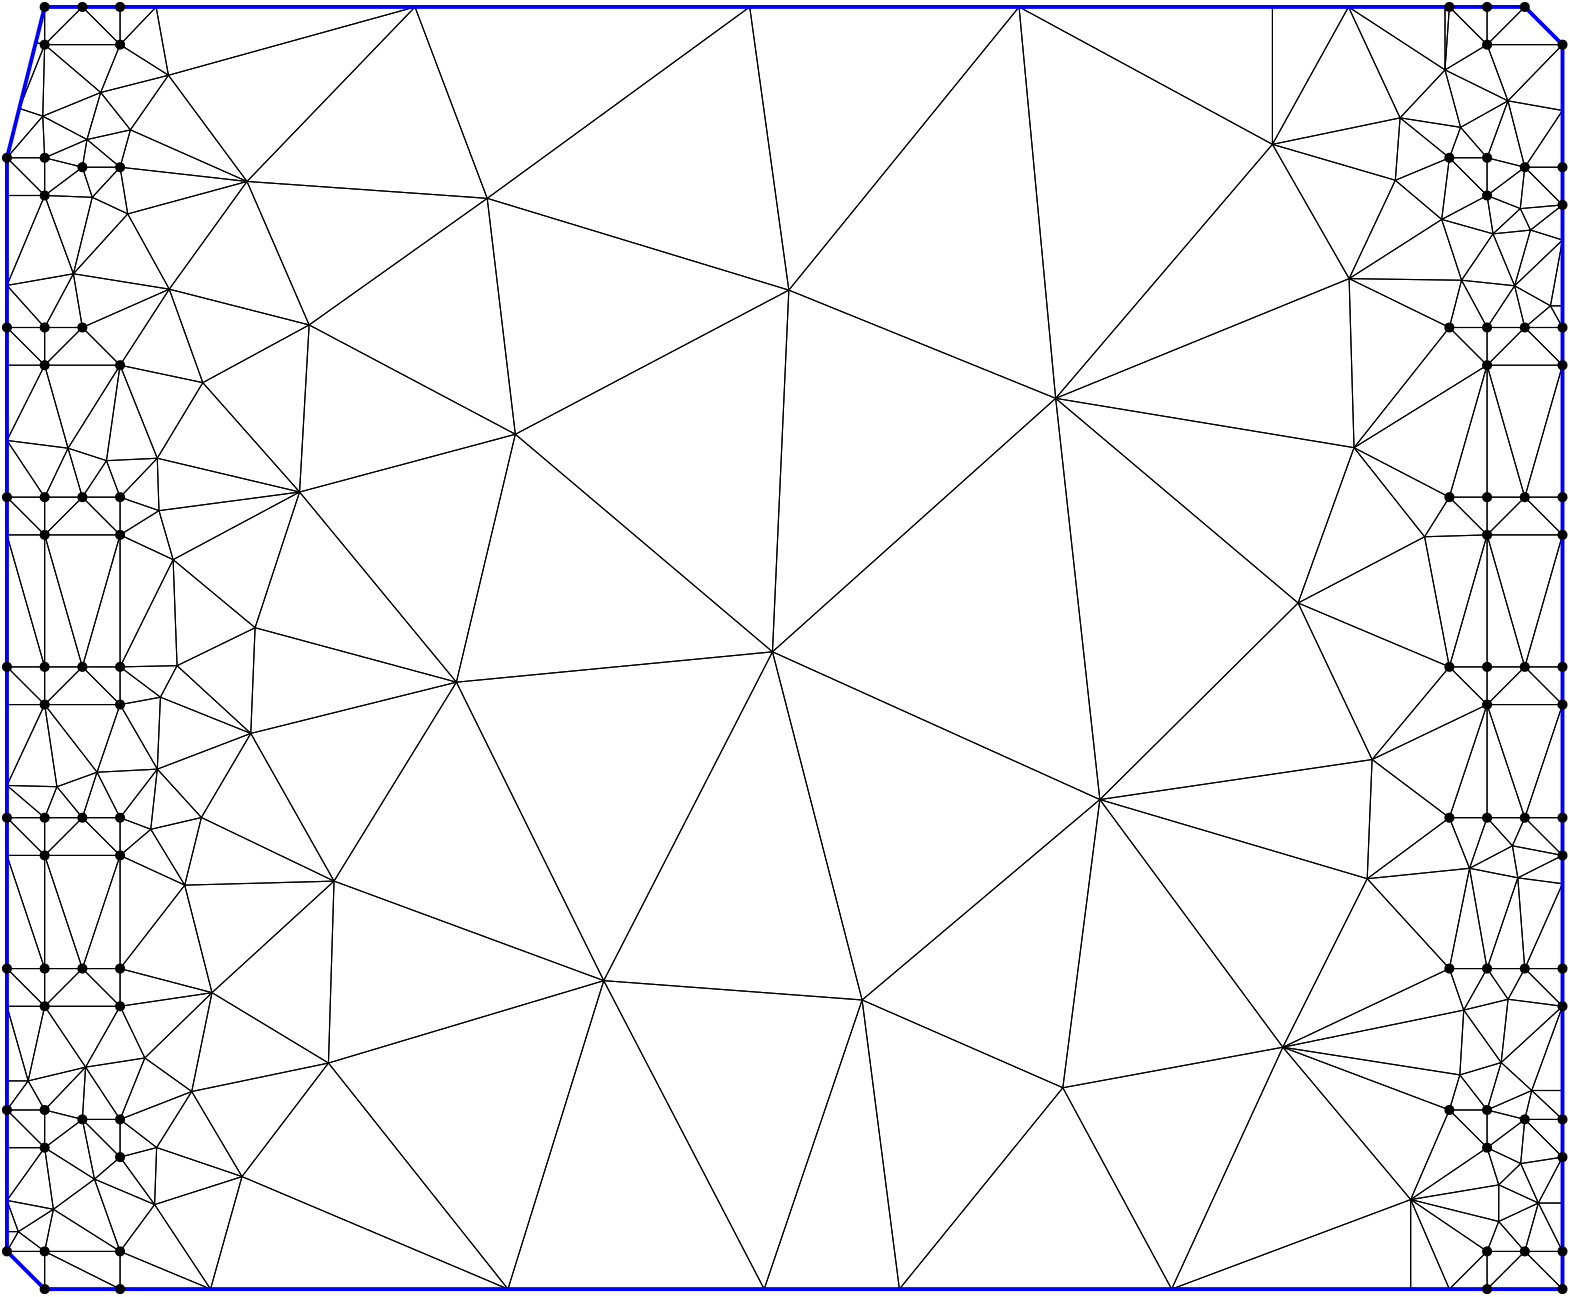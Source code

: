 <?xml version="1.0"?>
<!DOCTYPE ipe SYSTEM "ipe.dtd">
<ipe version="70218" creator="Ipe 7.2.24">
<info created="D:20221020151441" modified="D:20221020151441"/>
<ipestyle name="basic">
<symbol name="mark/disk(sx)" transformations="translations">
<path fill="sym-stroke">
0.6 0 0 0.6 0 0 e
</path>
</symbol>
<anglesize name="22.5 deg" value="22.5"/>
<anglesize name="30 deg" value="30"/>
<anglesize name="45 deg" value="45"/>
<anglesize name="60 deg" value="60"/>
<anglesize name="90 deg" value="90"/>
<arrowsize name="large" value="10"/>
<arrowsize name="small" value="5"/>
<arrowsize name="tiny" value="3"/>
<color name="blue" value="0 0 1"/>
<color name="gray" value="0.745"/>
<color name="green" value="0 1 0"/>
<color name="red" value="1 0 0"/>
<color name="pink" value="1 0.753 0.796"/>
<pen name="heavier" value="0.8"/>
<pen name="fat" value="1.4"/>
<pen name="ultrafat" value="2"/>
<gridsize name="16 pts (~6 mm)" value="16"/>
<gridsize name="32 pts (~12 mm)" value="32"/>
<gridsize name="4 pts" value="4"/>
<gridsize name="8 pts (~3 mm)" value="8"/>
<opacity name="10%" value="0.1"/>
<opacity name="25%" value="0.25"/>
<opacity name="50%" value="0.5"/>
<opacity name="75%" value="0.75"/>
<symbolsize name="large" value="5"/>
<symbolsize name="small" value="2"/>
<symbolsize name="tiny" value="1.1"/>
<textsize name="huge" value="\huge"/>
<textsize name="large" value="\large"/>
<textsize name="small" value="\small"/>
<textsize name="tiny" value="	iny"/>
<tiling name="falling" angle="-60" step="4" width="1"/>
<tiling name="rising" angle="30" step="4" width="1"/>
</ipestyle>
<page>
<layer name="hull"/>
<layer name="constraints"/>
<layer name="triangulation"/>
<layer name="obtuse"/>
<layer name="blub"/>
<layer name="problems"/>
<view layers="hull constraints triangulation obtuse blub" active="triangulation"/>
<path layer="triangulation" stroke="black">
79.9984 417.428 m 
85.9977 441.77 l 
</path>
<path layer="triangulation" stroke="black">
85.9977 441.77 m 
67.7756 437.531 l 
</path>
<path layer="triangulation" stroke="black">
67.7756 437.531 m 
79.9984 417.428 l 
</path>
<path layer="triangulation" stroke="black">
576 482.424 m 
562.424 496 l 
</path>
<path layer="triangulation" stroke="black">
562.424 496 m 
548.848 482.424 l 
</path>
<path layer="triangulation" stroke="black">
548.848 482.424 m 
576 482.424 l 
</path>
<path layer="triangulation" stroke="black">
56.7273 720 m 
43.1515 733.576 l 
</path>
<path layer="triangulation" stroke="black">
43.1515 733.576 m 
29.5758 720 l 
</path>
<path layer="triangulation" stroke="black">
29.5758 720 m 
56.7273 720 l 
</path>
<path layer="triangulation" stroke="black">
558.762 633.19 m 
550.992 651.892 l 
</path>
<path layer="triangulation" stroke="black">
550.992 651.892 m 
539.658 635.193 l 
</path>
<path layer="triangulation" stroke="black">
539.658 635.193 m 
558.762 633.19 l 
</path>
<path layer="triangulation" stroke="black">
548.848 543.515 m 
562.424 496 l 
</path>
<path layer="triangulation" stroke="black">
562.424 496 m 
576 543.515 l 
</path>
<path layer="triangulation" stroke="black">
576 543.515 m 
548.848 543.515 l 
</path>
<path layer="triangulation" stroke="black">
49.7478 702.78 m 
44.8178 685.847 l 
</path>
<path layer="triangulation" stroke="black">
44.8178 685.847 m 
60.4538 689.324 l 
</path>
<path layer="triangulation" stroke="black">
60.4538 689.324 m 
49.7478 702.78 l 
</path>
<path layer="triangulation" stroke="black">
29.5758 336.485 m 
16 336.485 l 
</path>
<path layer="triangulation" stroke="black">
16 336.485 m 
29.5758 322.909 l 
</path>
<path layer="triangulation" stroke="black">
29.5758 322.909 m 
29.5758 336.485 l 
</path>
<path layer="triangulation" stroke="black">
69.889 322.957 m 
69.1521 302.43 l 
</path>
<path layer="triangulation" stroke="black">
69.1521 302.43 m 
100.618 312.502 l 
</path>
<path layer="triangulation" stroke="black">
100.618 312.502 m 
69.889 322.957 l 
</path>
<path layer="triangulation" stroke="black">
29.5758 387.394 m 
29.5758 428.121 l 
</path>
<path layer="triangulation" stroke="black">
29.5758 428.121 m 
16 428.121 l 
</path>
<path layer="triangulation" stroke="black">
16 428.121 m 
29.5758 387.394 l 
</path>
<path layer="triangulation" stroke="black">
75.8221 534.601 m 
70.7337 552.247 l 
</path>
<path layer="triangulation" stroke="black">
70.7337 552.247 m 
56.7273 543.515 l 
</path>
<path layer="triangulation" stroke="black">
56.7273 543.515 m 
75.8221 534.601 l 
</path>
<path layer="triangulation" stroke="black">
29.5758 285.576 m 
16 285.576 l 
</path>
<path layer="triangulation" stroke="black">
16 285.576 m 
29.5758 272 l 
</path>
<path layer="triangulation" stroke="black">
29.5758 272 m 
29.5758 285.576 l 
</path>
<path layer="triangulation" stroke="black">
29.5758 557.091 m 
37.9971 574.722 l 
</path>
<path layer="triangulation" stroke="black">
37.9971 574.722 m 
16 577.51 l 
</path>
<path layer="triangulation" stroke="black">
16 577.51 m 
29.5758 557.091 l 
</path>
<path layer="triangulation" stroke="black">
56.7273 285.576 m 
29.5758 285.576 l 
</path>
<path layer="triangulation" stroke="black">
29.5758 285.576 m 
56.7273 272 l 
</path>
<path layer="triangulation" stroke="black">
56.7273 272 m 
56.7273 285.576 l 
</path>
<path layer="triangulation" stroke="black">
37.9971 574.722 m 
51.8297 570.241 l 
</path>
<path layer="triangulation" stroke="black">
51.8297 570.241 m 
56.7273 604.606 l 
</path>
<path layer="triangulation" stroke="black">
56.7273 604.606 m 
37.9971 574.722 l 
</path>
<path layer="triangulation" stroke="black">
515.819 671.172 m 
535.273 679.273 l 
</path>
<path layer="triangulation" stroke="black">
535.273 679.273 m 
517.528 693.645 l 
</path>
<path layer="triangulation" stroke="black">
517.528 693.645 m 
515.819 671.172 l 
</path>
<path layer="triangulation" stroke="black">
43.1515 496 m 
56.7273 543.515 l 
</path>
<path layer="triangulation" stroke="black">
56.7273 543.515 m 
29.5758 543.515 l 
</path>
<path layer="triangulation" stroke="black">
29.5758 543.515 m 
43.1515 496 l 
</path>
<path layer="triangulation" stroke="black">
548.848 543.515 m 
548.848 496 l 
</path>
<path layer="triangulation" stroke="black">
548.848 496 m 
562.424 496 l 
</path>
<path layer="triangulation" stroke="black">
562.424 496 m 
548.848 543.515 l 
</path>
<path layer="triangulation" stroke="black">
43.1515 496 m 
56.7273 496 l 
</path>
<path layer="triangulation" stroke="black">
56.7273 496 m 
56.7273 543.515 l 
</path>
<path layer="triangulation" stroke="black">
56.7273 543.515 m 
43.1515 496 l 
</path>
<path layer="triangulation" stroke="black">
548.848 482.424 m 
535.273 496 l 
</path>
<path layer="triangulation" stroke="black">
535.273 496 m 
507.453 462.649 l 
</path>
<path layer="triangulation" stroke="black">
507.453 462.649 m 
548.848 482.424 l 
</path>
<path layer="triangulation" stroke="black">
548.848 720 m 
548.848 733.576 l 
</path>
<path layer="triangulation" stroke="black">
548.848 733.576 m 
535.273 733.576 l 
</path>
<path layer="triangulation" stroke="black">
535.273 733.576 m 
548.848 720 l 
</path>
<path layer="triangulation" stroke="black">
43.1515 618.182 m 
29.5758 618.182 l 
</path>
<path layer="triangulation" stroke="black">
29.5758 618.182 m 
29.5758 604.606 l 
</path>
<path layer="triangulation" stroke="black">
29.5758 604.606 m 
43.1515 618.182 l 
</path>
<path layer="triangulation" stroke="black">
533.702 710.901 m 
548.848 720 l 
</path>
<path layer="triangulation" stroke="black">
548.848 720 m 
535.273 733.576 l 
</path>
<path layer="triangulation" stroke="black">
535.273 733.576 m 
533.702 710.901 l 
</path>
<path layer="triangulation" stroke="black">
539.312 690.237 m 
548.848 679.273 l 
</path>
<path layer="triangulation" stroke="black">
548.848 679.273 m 
556.358 699.766 l 
</path>
<path layer="triangulation" stroke="black">
556.358 699.766 m 
539.312 690.237 l 
</path>
<path layer="triangulation" stroke="black">
548.848 679.273 m 
548.848 665.697 l 
</path>
<path layer="triangulation" stroke="black">
548.848 665.697 m 
562.424 675.879 l 
</path>
<path layer="triangulation" stroke="black">
562.424 675.879 m 
548.848 679.273 l 
</path>
<path layer="triangulation" stroke="black">
548.848 720 m 
576 720 l 
</path>
<path layer="triangulation" stroke="black">
576 720 m 
562.424 733.576 l 
</path>
<path layer="triangulation" stroke="black">
562.424 733.576 m 
548.848 720 l 
</path>
<path layer="triangulation" stroke="black">
548.848 543.515 m 
535.273 496 l 
</path>
<path layer="triangulation" stroke="black">
535.273 496 m 
548.848 496 l 
</path>
<path layer="triangulation" stroke="black">
548.848 496 m 
548.848 543.515 l 
</path>
<path layer="triangulation" stroke="black">
548.848 604.606 m 
500.952 574.912 l 
</path>
<path layer="triangulation" stroke="black">
500.952 574.912 m 
535.273 557.091 l 
</path>
<path layer="triangulation" stroke="black">
535.273 557.091 m 
548.848 604.606 l 
</path>
<path layer="triangulation" stroke="black">
67.7756 437.531 m 
56.7273 441.697 l 
</path>
<path layer="triangulation" stroke="black">
56.7273 441.697 m 
56.7273 428.121 l 
</path>
<path layer="triangulation" stroke="black">
56.7273 428.121 m 
67.7756 437.531 l 
</path>
<path layer="triangulation" stroke="black">
557.967 431.588 m 
548.848 441.697 l 
</path>
<path layer="triangulation" stroke="black">
548.848 441.697 m 
542.532 423.492 l 
</path>
<path layer="triangulation" stroke="black">
542.532 423.492 m 
557.967 431.588 l 
</path>
<path layer="triangulation" stroke="black">
471.575 684.106 m 
380.358 733.576 l 
</path>
<path layer="triangulation" stroke="black">
380.358 733.576 m 
393.538 592.668 l 
</path>
<path layer="triangulation" stroke="black">
393.538 592.668 m 
471.575 684.106 l 
</path>
<path layer="triangulation" stroke="black">
70.1293 459.187 m 
56.7273 482.424 l 
</path>
<path layer="triangulation" stroke="black">
56.7273 482.424 m 
48.4393 458.078 l 
</path>
<path layer="triangulation" stroke="black">
48.4393 458.078 m 
70.1293 459.187 l 
</path>
<path layer="triangulation" stroke="black">
562.424 333.091 m 
548.848 336.485 l 
</path>
<path layer="triangulation" stroke="black">
548.848 336.485 m 
548.848 322.909 l 
</path>
<path layer="triangulation" stroke="black">
548.848 322.909 m 
562.424 333.091 l 
</path>
<path layer="triangulation" stroke="black">
500.952 574.912 m 
393.538 592.668 l 
</path>
<path layer="triangulation" stroke="black">
393.538 592.668 m 
480.808 518.999 l 
</path>
<path layer="triangulation" stroke="black">
480.808 518.999 m 
500.952 574.912 l 
</path>
<path layer="triangulation" stroke="black">
475.327 359.077 m 
535.273 387.394 l 
</path>
<path layer="triangulation" stroke="black">
535.273 387.394 m 
505.696 419.735 l 
</path>
<path layer="triangulation" stroke="black">
505.696 419.735 m 
475.327 359.077 l 
</path>
<path layer="triangulation" stroke="black">
548.848 322.909 m 
535.273 336.485 l 
</path>
<path layer="triangulation" stroke="black">
535.273 336.485 m 
521.345 304.232 l 
</path>
<path layer="triangulation" stroke="black">
521.345 304.232 m 
548.848 322.909 l 
</path>
<path layer="triangulation" stroke="black">
16 346.955 m 
16 336.485 l 
</path>
<path layer="triangulation" stroke="black">
16 336.485 m 
23.6406 346.955 l 
</path>
<path layer="triangulation" stroke="black">
23.6406 346.955 m 
16 346.955 l 
</path>
<path layer="triangulation" stroke="black">
32.7204 300.734 m 
29.5758 322.909 l 
</path>
<path layer="triangulation" stroke="black">
29.5758 322.909 m 
16 303.931 l 
</path>
<path layer="triangulation" stroke="black">
16 303.931 m 
32.7204 300.734 l 
</path>
<path layer="triangulation" stroke="black">
43.1515 333.091 m 
29.5758 336.485 l 
</path>
<path layer="triangulation" stroke="black">
29.5758 336.485 m 
29.5758 322.909 l 
</path>
<path layer="triangulation" stroke="black">
29.5758 322.909 m 
43.1515 333.091 l 
</path>
<path layer="triangulation" stroke="black">
56.7273 272 m 
29.5758 285.576 l 
</path>
<path layer="triangulation" stroke="black">
29.5758 285.576 m 
29.5758 272 l 
</path>
<path layer="triangulation" stroke="black">
29.5758 272 m 
56.7273 272 l 
</path>
<path layer="triangulation" stroke="black">
47.5121 311.582 m 
43.1515 333.091 l 
</path>
<path layer="triangulation" stroke="black">
43.1515 333.091 m 
29.5758 322.909 l 
</path>
<path layer="triangulation" stroke="black">
29.5758 322.909 m 
47.5121 311.582 l 
</path>
<path layer="triangulation" stroke="black">
44.3088 351.905 m 
29.5758 373.818 l 
</path>
<path layer="triangulation" stroke="black">
29.5758 373.818 m 
23.6406 346.955 l 
</path>
<path layer="triangulation" stroke="black">
23.6406 346.955 m 
44.3088 351.905 l 
</path>
<path layer="triangulation" stroke="black">
56.7273 285.576 m 
69.1521 302.43 l 
</path>
<path layer="triangulation" stroke="black">
69.1521 302.43 m 
47.5121 311.582 l 
</path>
<path layer="triangulation" stroke="black">
47.5121 311.582 m 
56.7273 285.576 l 
</path>
<path layer="triangulation" stroke="black">
56.7273 333.091 m 
43.1515 333.091 l 
</path>
<path layer="triangulation" stroke="black">
43.1515 333.091 m 
56.7273 319.515 l 
</path>
<path layer="triangulation" stroke="black">
56.7273 319.515 m 
56.7273 333.091 l 
</path>
<path layer="triangulation" stroke="black">
69.889 322.957 m 
100.618 312.502 l 
</path>
<path layer="triangulation" stroke="black">
100.618 312.502 m 
82.5202 343.131 l 
</path>
<path layer="triangulation" stroke="black">
82.5202 343.131 m 
69.889 322.957 l 
</path>
<path layer="triangulation" stroke="black">
82.5202 343.131 m 
65.6349 355.211 l 
</path>
<path layer="triangulation" stroke="black">
65.6349 355.211 m 
56.7273 333.091 l 
</path>
<path layer="triangulation" stroke="black">
56.7273 333.091 m 
82.5202 343.131 l 
</path>
<path layer="triangulation" stroke="black">
43.1515 387.394 m 
29.5758 373.818 l 
</path>
<path layer="triangulation" stroke="black">
29.5758 373.818 m 
56.7273 373.818 l 
</path>
<path layer="triangulation" stroke="black">
56.7273 373.818 m 
43.1515 387.394 l 
</path>
<path layer="triangulation" stroke="black">
16 557.091 m 
29.5758 543.515 l 
</path>
<path layer="triangulation" stroke="black">
29.5758 543.515 m 
29.5758 557.091 l 
</path>
<path layer="triangulation" stroke="black">
29.5758 557.091 m 
16 557.091 l 
</path>
<path layer="triangulation" stroke="black">
44.3088 351.905 m 
29.5758 336.485 l 
</path>
<path layer="triangulation" stroke="black">
29.5758 336.485 m 
43.1515 333.091 l 
</path>
<path layer="triangulation" stroke="black">
43.1515 333.091 m 
44.3088 351.905 l 
</path>
<path layer="triangulation" stroke="black">
23.6406 346.955 m 
16 336.485 l 
</path>
<path layer="triangulation" stroke="black">
16 336.485 m 
29.5758 336.485 l 
</path>
<path layer="triangulation" stroke="black">
29.5758 336.485 m 
23.6406 346.955 l 
</path>
<path layer="triangulation" stroke="black">
56.7273 387.394 m 
43.1515 387.394 l 
</path>
<path layer="triangulation" stroke="black">
43.1515 387.394 m 
56.7273 373.818 l 
</path>
<path layer="triangulation" stroke="black">
56.7273 373.818 m 
56.7273 387.394 l 
</path>
<path layer="triangulation" stroke="black">
56.7273 428.121 m 
43.1515 441.697 l 
</path>
<path layer="triangulation" stroke="black">
43.1515 441.697 m 
29.5758 428.121 l 
</path>
<path layer="triangulation" stroke="black">
29.5758 428.121 m 
56.7273 428.121 l 
</path>
<path layer="triangulation" stroke="black">
475.327 359.077 m 
535.273 336.485 l 
</path>
<path layer="triangulation" stroke="black">
535.273 336.485 m 
539.041 349.112 l 
</path>
<path layer="triangulation" stroke="black">
539.041 349.112 m 
475.327 359.077 l 
</path>
<path layer="triangulation" stroke="black">
29.5758 482.424 m 
56.7273 482.424 l 
</path>
<path layer="triangulation" stroke="black">
56.7273 482.424 m 
43.1515 496 l 
</path>
<path layer="triangulation" stroke="black">
43.1515 496 m 
29.5758 482.424 l 
</path>
<path layer="triangulation" stroke="black">
43.1515 387.394 m 
56.7273 428.121 l 
</path>
<path layer="triangulation" stroke="black">
56.7273 428.121 m 
29.5758 428.121 l 
</path>
<path layer="triangulation" stroke="black">
29.5758 428.121 m 
43.1515 387.394 l 
</path>
<path layer="triangulation" stroke="black">
56.7273 441.697 m 
70.1293 459.187 l 
</path>
<path layer="triangulation" stroke="black">
70.1293 459.187 m 
48.4393 458.078 l 
</path>
<path layer="triangulation" stroke="black">
48.4393 458.078 m 
56.7273 441.697 l 
</path>
<path layer="triangulation" stroke="black">
480.808 518.999 m 
507.453 462.649 l 
</path>
<path layer="triangulation" stroke="black">
507.453 462.649 m 
535.273 496 l 
</path>
<path layer="triangulation" stroke="black">
535.273 496 m 
480.808 518.999 l 
</path>
<path layer="triangulation" stroke="black">
56.7273 441.697 m 
43.1515 441.697 l 
</path>
<path layer="triangulation" stroke="black">
43.1515 441.697 m 
56.7273 428.121 l 
</path>
<path layer="triangulation" stroke="black">
56.7273 428.121 m 
56.7273 441.697 l 
</path>
<path layer="triangulation" stroke="black">
43.1515 387.394 m 
29.5758 428.121 l 
</path>
<path layer="triangulation" stroke="black">
29.5758 428.121 m 
29.5758 387.394 l 
</path>
<path layer="triangulation" stroke="black">
29.5758 387.394 m 
43.1515 387.394 l 
</path>
<path layer="triangulation" stroke="black">
48.4393 458.078 m 
56.7273 482.424 l 
</path>
<path layer="triangulation" stroke="black">
56.7273 482.424 m 
29.5758 482.424 l 
</path>
<path layer="triangulation" stroke="black">
29.5758 482.424 m 
48.4393 458.078 l 
</path>
<path layer="triangulation" stroke="black">
29.5758 373.818 m 
29.5758 387.394 l 
</path>
<path layer="triangulation" stroke="black">
29.5758 387.394 m 
16 387.394 l 
</path>
<path layer="triangulation" stroke="black">
16 387.394 m 
29.5758 373.818 l 
</path>
<path layer="triangulation" stroke="black">
29.5758 373.818 m 
43.1515 387.394 l 
</path>
<path layer="triangulation" stroke="black">
43.1515 387.394 m 
29.5758 387.394 l 
</path>
<path layer="triangulation" stroke="black">
29.5758 387.394 m 
29.5758 373.818 l 
</path>
<path layer="triangulation" stroke="black">
29.5758 441.697 m 
16 441.697 l 
</path>
<path layer="triangulation" stroke="black">
16 441.697 m 
29.5758 428.121 l 
</path>
<path layer="triangulation" stroke="black">
29.5758 428.121 m 
29.5758 441.697 l 
</path>
<path layer="triangulation" stroke="black">
43.1515 441.697 m 
29.5758 441.697 l 
</path>
<path layer="triangulation" stroke="black">
29.5758 441.697 m 
29.5758 428.121 l 
</path>
<path layer="triangulation" stroke="black">
29.5758 428.121 m 
43.1515 441.697 l 
</path>
<path layer="triangulation" stroke="black">
16 428.121 m 
29.5758 428.121 l 
</path>
<path layer="triangulation" stroke="black">
29.5758 428.121 m 
16 441.697 l 
</path>
<path layer="triangulation" stroke="black">
16 441.697 m 
16 428.121 l 
</path>
<path layer="triangulation" stroke="black">
43.1515 557.091 m 
29.5758 557.091 l 
</path>
<path layer="triangulation" stroke="black">
29.5758 557.091 m 
29.5758 543.515 l 
</path>
<path layer="triangulation" stroke="black">
29.5758 543.515 m 
43.1515 557.091 l 
</path>
<path layer="triangulation" stroke="black">
56.7273 604.606 m 
43.1515 618.182 l 
</path>
<path layer="triangulation" stroke="black">
43.1515 618.182 m 
29.5758 604.606 l 
</path>
<path layer="triangulation" stroke="black">
29.5758 604.606 m 
56.7273 604.606 l 
</path>
<path layer="triangulation" stroke="black">
16 543.515 m 
29.5758 543.515 l 
</path>
<path layer="triangulation" stroke="black">
29.5758 543.515 m 
16 557.091 l 
</path>
<path layer="triangulation" stroke="black">
16 557.091 m 
16 543.515 l 
</path>
<path layer="triangulation" stroke="black">
16 453.307 m 
29.5758 441.697 l 
</path>
<path layer="triangulation" stroke="black">
29.5758 441.697 m 
33.995 452.85 l 
</path>
<path layer="triangulation" stroke="black">
33.995 452.85 m 
16 453.307 l 
</path>
<path layer="triangulation" stroke="black">
43.1515 441.697 m 
48.4393 458.078 l 
</path>
<path layer="triangulation" stroke="black">
48.4393 458.078 m 
33.995 452.85 l 
</path>
<path layer="triangulation" stroke="black">
33.995 452.85 m 
43.1515 441.697 l 
</path>
<path layer="triangulation" stroke="black">
56.7273 482.424 m 
56.7273 496 l 
</path>
<path layer="triangulation" stroke="black">
56.7273 496 m 
43.1515 496 l 
</path>
<path layer="triangulation" stroke="black">
43.1515 496 m 
56.7273 482.424 l 
</path>
<path layer="triangulation" stroke="black">
44.8178 685.847 m 
56.7273 675.879 l 
</path>
<path layer="triangulation" stroke="black">
56.7273 675.879 m 
60.4538 689.324 l 
</path>
<path layer="triangulation" stroke="black">
60.4538 689.324 m 
44.8178 685.847 l 
</path>
<path layer="triangulation" stroke="black">
20.444 697.049 m 
16 679.273 l 
</path>
<path layer="triangulation" stroke="black">
16 679.273 m 
28.897 694.249 l 
</path>
<path layer="triangulation" stroke="black">
28.897 694.249 m 
20.444 697.049 l 
</path>
<path layer="triangulation" stroke="black">
43.1515 675.879 m 
29.5758 679.273 l 
</path>
<path layer="triangulation" stroke="black">
29.5758 679.273 m 
29.5758 665.697 l 
</path>
<path layer="triangulation" stroke="black">
29.5758 665.697 m 
43.1515 675.879 l 
</path>
<path layer="triangulation" stroke="black">
28.897 694.249 m 
16 679.273 l 
</path>
<path layer="triangulation" stroke="black">
16 679.273 m 
29.5758 679.273 l 
</path>
<path layer="triangulation" stroke="black">
29.5758 679.273 m 
28.897 694.249 l 
</path>
<path layer="triangulation" stroke="black">
39.9246 637.515 m 
29.5758 665.697 l 
</path>
<path layer="triangulation" stroke="black">
29.5758 665.697 m 
16 633.326 l 
</path>
<path layer="triangulation" stroke="black">
16 633.326 m 
39.9246 637.515 l 
</path>
<path layer="triangulation" stroke="black">
29.5758 679.273 m 
16 679.273 l 
</path>
<path layer="triangulation" stroke="black">
16 679.273 m 
29.5758 665.697 l 
</path>
<path layer="triangulation" stroke="black">
29.5758 665.697 m 
29.5758 679.273 l 
</path>
<path layer="triangulation" stroke="black">
74.4352 631.972 m 
43.1515 618.182 l 
</path>
<path layer="triangulation" stroke="black">
43.1515 618.182 m 
56.7273 604.606 l 
</path>
<path layer="triangulation" stroke="black">
56.7273 604.606 m 
74.4352 631.972 l 
</path>
<path layer="triangulation" stroke="black">
56.7273 720 m 
56.7273 733.576 l 
</path>
<path layer="triangulation" stroke="black">
56.7273 733.576 m 
43.1515 733.576 l 
</path>
<path layer="triangulation" stroke="black">
43.1515 733.576 m 
56.7273 720 l 
</path>
<path layer="triangulation" stroke="black">
43.1515 733.576 m 
29.5758 733.576 l 
</path>
<path layer="triangulation" stroke="black">
29.5758 733.576 m 
29.5758 720 l 
</path>
<path layer="triangulation" stroke="black">
29.5758 720 m 
43.1515 733.576 l 
</path>
<path layer="triangulation" stroke="black">
28.897 694.249 m 
49.7478 702.78 l 
</path>
<path layer="triangulation" stroke="black">
49.7478 702.78 m 
29.5758 720 l 
</path>
<path layer="triangulation" stroke="black">
29.5758 720 m 
28.897 694.249 l 
</path>
<path layer="triangulation" stroke="black">
70.7337 552.247 m 
70.1187 571.104 l 
</path>
<path layer="triangulation" stroke="black">
70.1187 571.104 m 
56.7273 557.091 l 
</path>
<path layer="triangulation" stroke="black">
56.7273 557.091 m 
70.7337 552.247 l 
</path>
<path layer="triangulation" stroke="black">
29.5758 665.697 m 
39.9246 637.515 l 
</path>
<path layer="triangulation" stroke="black">
39.9246 637.515 m 
46.7059 665.049 l 
</path>
<path layer="triangulation" stroke="black">
46.7059 665.049 m 
29.5758 665.697 l 
</path>
<path layer="triangulation" stroke="black">
121.346 558.953 m 
177.801 490.496 l 
</path>
<path layer="triangulation" stroke="black">
177.801 490.496 m 
199.02 579.743 l 
</path>
<path layer="triangulation" stroke="black">
199.02 579.743 m 
121.346 558.953 l 
</path>
<path layer="triangulation" stroke="black">
39.9246 637.515 m 
16 633.326 l 
</path>
<path layer="triangulation" stroke="black">
16 633.326 m 
29.5758 618.182 l 
</path>
<path layer="triangulation" stroke="black">
29.5758 618.182 m 
39.9246 637.515 l 
</path>
<path layer="triangulation" stroke="black">
43.1515 618.182 m 
39.9246 637.515 l 
</path>
<path layer="triangulation" stroke="black">
39.9246 637.515 m 
29.5758 618.182 l 
</path>
<path layer="triangulation" stroke="black">
29.5758 618.182 m 
43.1515 618.182 l 
</path>
<path layer="triangulation" stroke="black">
43.1515 557.091 m 
51.8297 570.241 l 
</path>
<path layer="triangulation" stroke="black">
51.8297 570.241 m 
37.9971 574.722 l 
</path>
<path layer="triangulation" stroke="black">
37.9971 574.722 m 
43.1515 557.091 l 
</path>
<path layer="triangulation" stroke="black">
29.5758 618.182 m 
16 618.182 l 
</path>
<path layer="triangulation" stroke="black">
16 618.182 m 
29.5758 604.606 l 
</path>
<path layer="triangulation" stroke="black">
29.5758 604.606 m 
29.5758 618.182 l 
</path>
<path layer="triangulation" stroke="black">
16 543.515 m 
29.5758 496 l 
</path>
<path layer="triangulation" stroke="black">
29.5758 496 m 
29.5758 543.515 l 
</path>
<path layer="triangulation" stroke="black">
29.5758 543.515 m 
16 543.515 l 
</path>
<path layer="triangulation" stroke="black">
16 496 m 
29.5758 482.424 l 
</path>
<path layer="triangulation" stroke="black">
29.5758 482.424 m 
29.5758 496 l 
</path>
<path layer="triangulation" stroke="black">
29.5758 496 m 
16 496 l 
</path>
<path layer="triangulation" stroke="black">
56.7273 543.515 m 
43.1515 557.091 l 
</path>
<path layer="triangulation" stroke="black">
43.1515 557.091 m 
29.5758 543.515 l 
</path>
<path layer="triangulation" stroke="black">
29.5758 543.515 m 
56.7273 543.515 l 
</path>
<path layer="triangulation" stroke="black">
37.9971 574.722 m 
56.7273 604.606 l 
</path>
<path layer="triangulation" stroke="black">
56.7273 604.606 m 
29.5758 604.606 l 
</path>
<path layer="triangulation" stroke="black">
29.5758 604.606 m 
37.9971 574.722 l 
</path>
<path layer="triangulation" stroke="black">
29.5758 496 m 
43.1515 496 l 
</path>
<path layer="triangulation" stroke="black">
43.1515 496 m 
29.5758 543.515 l 
</path>
<path layer="triangulation" stroke="black">
29.5758 543.515 m 
29.5758 496 l 
</path>
<path layer="triangulation" stroke="black">
29.5758 496 m 
29.5758 482.424 l 
</path>
<path layer="triangulation" stroke="black">
29.5758 482.424 m 
43.1515 496 l 
</path>
<path layer="triangulation" stroke="black">
43.1515 496 m 
29.5758 496 l 
</path>
<path layer="triangulation" stroke="black">
562.424 557.091 m 
548.848 543.515 l 
</path>
<path layer="triangulation" stroke="black">
548.848 543.515 m 
576 543.515 l 
</path>
<path layer="triangulation" stroke="black">
576 543.515 m 
562.424 557.091 l 
</path>
<path layer="triangulation" stroke="black">
548.848 557.091 m 
535.273 557.091 l 
</path>
<path layer="triangulation" stroke="black">
535.273 557.091 m 
548.848 543.515 l 
</path>
<path layer="triangulation" stroke="black">
548.848 543.515 m 
548.848 557.091 l 
</path>
<path layer="triangulation" stroke="black">
43.1515 557.091 m 
56.7273 543.515 l 
</path>
<path layer="triangulation" stroke="black">
56.7273 543.515 m 
56.7273 557.091 l 
</path>
<path layer="triangulation" stroke="black">
56.7273 557.091 m 
43.1515 557.091 l 
</path>
<path layer="triangulation" stroke="black">
56.7273 496 m 
56.7273 482.424 l 
</path>
<path layer="triangulation" stroke="black">
56.7273 482.424 m 
71.2475 485.083 l 
</path>
<path layer="triangulation" stroke="black">
71.2475 485.083 m 
56.7273 496 l 
</path>
<path layer="triangulation" stroke="black">
562.424 557.091 m 
548.848 557.091 l 
</path>
<path layer="triangulation" stroke="black">
548.848 557.091 m 
548.848 543.515 l 
</path>
<path layer="triangulation" stroke="black">
548.848 543.515 m 
562.424 557.091 l 
</path>
<path layer="triangulation" stroke="black">
535.273 557.091 m 
526.351 542.843 l 
</path>
<path layer="triangulation" stroke="black">
526.351 542.843 m 
548.848 543.515 l 
</path>
<path layer="triangulation" stroke="black">
548.848 543.515 m 
535.273 557.091 l 
</path>
<path layer="triangulation" stroke="black">
548.848 604.606 m 
535.273 557.091 l 
</path>
<path layer="triangulation" stroke="black">
535.273 557.091 m 
548.848 557.091 l 
</path>
<path layer="triangulation" stroke="black">
548.848 557.091 m 
548.848 604.606 l 
</path>
<path layer="triangulation" stroke="black">
500.952 574.912 m 
499.181 635.769 l 
</path>
<path layer="triangulation" stroke="black">
499.181 635.769 m 
393.538 592.668 l 
</path>
<path layer="triangulation" stroke="black">
393.538 592.668 m 
500.952 574.912 l 
</path>
<path layer="triangulation" stroke="black">
515.819 671.172 m 
532.507 657.079 l 
</path>
<path layer="triangulation" stroke="black">
532.507 657.079 m 
535.273 679.273 l 
</path>
<path layer="triangulation" stroke="black">
535.273 679.273 m 
515.819 671.172 l 
</path>
<path layer="triangulation" stroke="black">
59.4889 659.075 m 
74.4352 631.972 l 
</path>
<path layer="triangulation" stroke="black">
74.4352 631.972 m 
102.416 670.751 l 
</path>
<path layer="triangulation" stroke="black">
102.416 670.751 m 
59.4889 659.075 l 
</path>
<path layer="triangulation" stroke="black">
533.702 710.901 m 
539.312 690.237 l 
</path>
<path layer="triangulation" stroke="black">
539.312 690.237 m 
556.358 699.766 l 
</path>
<path layer="triangulation" stroke="black">
556.358 699.766 m 
533.702 710.901 l 
</path>
<path layer="triangulation" stroke="black">
535.273 679.273 m 
548.848 665.697 l 
</path>
<path layer="triangulation" stroke="black">
548.848 665.697 m 
548.848 679.273 l 
</path>
<path layer="triangulation" stroke="black">
548.848 679.273 m 
535.273 679.273 l 
</path>
<path layer="triangulation" stroke="black">
558.762 633.19 m 
539.658 635.193 l 
</path>
<path layer="triangulation" stroke="black">
539.658 635.193 m 
548.848 618.182 l 
</path>
<path layer="triangulation" stroke="black">
548.848 618.182 m 
558.762 633.19 l 
</path>
<path layer="triangulation" stroke="black">
535.273 618.182 m 
500.952 574.912 l 
</path>
<path layer="triangulation" stroke="black">
500.952 574.912 m 
548.848 604.606 l 
</path>
<path layer="triangulation" stroke="black">
548.848 604.606 m 
535.273 618.182 l 
</path>
<path layer="triangulation" stroke="black">
562.424 557.091 m 
548.848 604.606 l 
</path>
<path layer="triangulation" stroke="black">
548.848 604.606 m 
548.848 557.091 l 
</path>
<path layer="triangulation" stroke="black">
548.848 557.091 m 
562.424 557.091 l 
</path>
<path layer="triangulation" stroke="black">
548.848 618.182 m 
535.273 618.182 l 
</path>
<path layer="triangulation" stroke="black">
535.273 618.182 m 
548.848 604.606 l 
</path>
<path layer="triangulation" stroke="black">
548.848 604.606 m 
548.848 618.182 l 
</path>
<path layer="triangulation" stroke="black">
560.807 660.981 m 
548.848 665.697 l 
</path>
<path layer="triangulation" stroke="black">
548.848 665.697 m 
550.992 651.892 l 
</path>
<path layer="triangulation" stroke="black">
550.992 651.892 m 
560.807 660.981 l 
</path>
<path layer="triangulation" stroke="black">
548.848 618.182 m 
548.848 604.606 l 
</path>
<path layer="triangulation" stroke="black">
548.848 604.606 m 
562.424 618.182 l 
</path>
<path layer="triangulation" stroke="black">
562.424 618.182 m 
548.848 618.182 l 
</path>
<path layer="triangulation" stroke="black">
548.848 720 m 
562.424 733.576 l 
</path>
<path layer="triangulation" stroke="black">
562.424 733.576 m 
548.848 733.576 l 
</path>
<path layer="triangulation" stroke="black">
548.848 733.576 m 
548.848 720 l 
</path>
<path layer="triangulation" stroke="black">
576 696.294 m 
562.424 675.879 l 
</path>
<path layer="triangulation" stroke="black">
562.424 675.879 m 
576 675.879 l 
</path>
<path layer="triangulation" stroke="black">
576 675.879 m 
576 696.294 l 
</path>
<path layer="triangulation" stroke="black">
571.665 625.979 m 
558.762 633.19 l 
</path>
<path layer="triangulation" stroke="black">
558.762 633.19 m 
562.424 618.182 l 
</path>
<path layer="triangulation" stroke="black">
562.424 618.182 m 
571.665 625.979 l 
</path>
<path layer="triangulation" stroke="black">
562.424 675.879 m 
576 662.303 l 
</path>
<path layer="triangulation" stroke="black">
576 662.303 m 
576 675.879 l 
</path>
<path layer="triangulation" stroke="black">
576 675.879 m 
562.424 675.879 l 
</path>
<path layer="triangulation" stroke="black">
562.424 618.182 m 
548.848 604.606 l 
</path>
<path layer="triangulation" stroke="black">
548.848 604.606 m 
576 604.606 l 
</path>
<path layer="triangulation" stroke="black">
576 604.606 m 
562.424 618.182 l 
</path>
<path layer="triangulation" stroke="black">
576 618.182 m 
562.424 618.182 l 
</path>
<path layer="triangulation" stroke="black">
562.424 618.182 m 
576 604.606 l 
</path>
<path layer="triangulation" stroke="black">
576 604.606 m 
576 618.182 l 
</path>
<path layer="triangulation" stroke="black">
576 557.091 m 
562.424 557.091 l 
</path>
<path layer="triangulation" stroke="black">
562.424 557.091 m 
576 543.515 l 
</path>
<path layer="triangulation" stroke="black">
576 543.515 m 
576 557.091 l 
</path>
<path layer="triangulation" stroke="black">
576 604.606 m 
548.848 604.606 l 
</path>
<path layer="triangulation" stroke="black">
548.848 604.606 m 
562.424 557.091 l 
</path>
<path layer="triangulation" stroke="black">
562.424 557.091 m 
576 604.606 l 
</path>
<path layer="triangulation" stroke="black">
576 604.606 m 
562.424 557.091 l 
</path>
<path layer="triangulation" stroke="black">
562.424 557.091 m 
576 557.091 l 
</path>
<path layer="triangulation" stroke="black">
576 557.091 m 
576 604.606 l 
</path>
<path layer="triangulation" stroke="black">
562.424 496 m 
576 496 l 
</path>
<path layer="triangulation" stroke="black">
576 496 m 
576 543.515 l 
</path>
<path layer="triangulation" stroke="black">
576 543.515 m 
562.424 496 l 
</path>
<path layer="triangulation" stroke="black">
562.424 387.394 m 
576 373.818 l 
</path>
<path layer="triangulation" stroke="black">
576 373.818 m 
576 387.394 l 
</path>
<path layer="triangulation" stroke="black">
576 387.394 m 
562.424 387.394 l 
</path>
<path layer="triangulation" stroke="black">
562.424 496 m 
576 482.424 l 
</path>
<path layer="triangulation" stroke="black">
576 482.424 m 
576 496 l 
</path>
<path layer="triangulation" stroke="black">
576 496 m 
562.424 496 l 
</path>
<path layer="triangulation" stroke="black">
562.424 496 m 
548.848 496 l 
</path>
<path layer="triangulation" stroke="black">
548.848 496 m 
548.848 482.424 l 
</path>
<path layer="triangulation" stroke="black">
548.848 482.424 m 
562.424 496 l 
</path>
<path layer="triangulation" stroke="black">
562.424 441.697 m 
576 428.121 l 
</path>
<path layer="triangulation" stroke="black">
576 428.121 m 
576 441.697 l 
</path>
<path layer="triangulation" stroke="black">
576 441.697 m 
562.424 441.697 l 
</path>
<path layer="triangulation" stroke="black">
576 482.424 m 
562.424 441.697 l 
</path>
<path layer="triangulation" stroke="black">
562.424 441.697 m 
576 441.697 l 
</path>
<path layer="triangulation" stroke="black">
576 441.697 m 
576 482.424 l 
</path>
<path layer="triangulation" stroke="black">
548.848 482.424 m 
535.273 441.697 l 
</path>
<path layer="triangulation" stroke="black">
535.273 441.697 m 
548.848 441.697 l 
</path>
<path layer="triangulation" stroke="black">
548.848 441.697 m 
548.848 482.424 l 
</path>
<path layer="triangulation" stroke="black">
576 482.424 m 
548.848 482.424 l 
</path>
<path layer="triangulation" stroke="black">
548.848 482.424 m 
562.424 441.697 l 
</path>
<path layer="triangulation" stroke="black">
562.424 441.697 m 
576 482.424 l 
</path>
<path layer="triangulation" stroke="black">
548.848 496 m 
535.273 496 l 
</path>
<path layer="triangulation" stroke="black">
535.273 496 m 
548.848 482.424 l 
</path>
<path layer="triangulation" stroke="black">
548.848 482.424 m 
548.848 496 l 
</path>
<path layer="triangulation" stroke="black">
548.848 387.394 m 
559.911 420.058 l 
</path>
<path layer="triangulation" stroke="black">
559.911 420.058 m 
542.532 423.492 l 
</path>
<path layer="triangulation" stroke="black">
542.532 423.492 m 
548.848 387.394 l 
</path>
<path layer="triangulation" stroke="black">
548.848 441.697 m 
562.424 441.697 l 
</path>
<path layer="triangulation" stroke="black">
562.424 441.697 m 
548.848 482.424 l 
</path>
<path layer="triangulation" stroke="black">
548.848 482.424 m 
548.848 441.697 l 
</path>
<path layer="triangulation" stroke="black">
507.453 462.649 m 
505.696 419.735 l 
</path>
<path layer="triangulation" stroke="black">
505.696 419.735 m 
535.273 441.697 l 
</path>
<path layer="triangulation" stroke="black">
535.273 441.697 m 
507.453 462.649 l 
</path>
<path layer="triangulation" stroke="black">
539.041 349.112 m 
548.848 336.485 l 
</path>
<path layer="triangulation" stroke="black">
548.848 336.485 m 
553.92 353.558 l 
</path>
<path layer="triangulation" stroke="black">
553.92 353.558 m 
539.041 349.112 l 
</path>
<path layer="triangulation" stroke="black">
542.532 423.492 m 
559.911 420.058 l 
</path>
<path layer="triangulation" stroke="black">
559.911 420.058 m 
557.967 431.588 l 
</path>
<path layer="triangulation" stroke="black">
557.967 431.588 m 
542.532 423.492 l 
</path>
<path layer="triangulation" stroke="black">
557.967 431.588 m 
576 428.121 l 
</path>
<path layer="triangulation" stroke="black">
576 428.121 m 
562.424 441.697 l 
</path>
<path layer="triangulation" stroke="black">
562.424 441.697 m 
557.967 431.588 l 
</path>
<path layer="triangulation" stroke="black">
576 417.928 m 
562.424 387.394 l 
</path>
<path layer="triangulation" stroke="black">
562.424 387.394 m 
576 387.394 l 
</path>
<path layer="triangulation" stroke="black">
576 387.394 m 
576 417.928 l 
</path>
<path layer="triangulation" stroke="black">
556.406 376.339 m 
553.92 353.558 l 
</path>
<path layer="triangulation" stroke="black">
553.92 353.558 m 
576 373.818 l 
</path>
<path layer="triangulation" stroke="black">
576 373.818 m 
556.406 376.339 l 
</path>
<path layer="triangulation" stroke="black">
576 333.091 m 
564.924 343.499 l 
</path>
<path layer="triangulation" stroke="black">
564.924 343.499 m 
562.424 333.091 l 
</path>
<path layer="triangulation" stroke="black">
562.424 333.091 m 
576 333.091 l 
</path>
<path layer="triangulation" stroke="black">
540.443 372.445 m 
556.406 376.339 l 
</path>
<path layer="triangulation" stroke="black">
556.406 376.339 m 
548.848 387.394 l 
</path>
<path layer="triangulation" stroke="black">
548.848 387.394 m 
540.443 372.445 l 
</path>
<path layer="triangulation" stroke="black">
43.1515 387.394 m 
56.7273 387.394 l 
</path>
<path layer="triangulation" stroke="black">
56.7273 387.394 m 
56.7273 428.121 l 
</path>
<path layer="triangulation" stroke="black">
56.7273 428.121 m 
43.1515 387.394 l 
</path>
<path layer="triangulation" stroke="black">
65.6349 355.211 m 
44.3088 351.905 l 
</path>
<path layer="triangulation" stroke="black">
44.3088 351.905 m 
56.7273 333.091 l 
</path>
<path layer="triangulation" stroke="black">
56.7273 333.091 m 
65.6349 355.211 l 
</path>
<path layer="triangulation" stroke="black">
82.5202 343.131 m 
131.743 353.39 l 
</path>
<path layer="triangulation" stroke="black">
131.743 353.39 m 
89.8171 378.717 l 
</path>
<path layer="triangulation" stroke="black">
89.8171 378.717 m 
82.5202 343.131 l 
</path>
<path layer="triangulation" stroke="black">
69.1521 302.43 m 
56.7273 319.515 l 
</path>
<path layer="triangulation" stroke="black">
56.7273 319.515 m 
47.5121 311.582 l 
</path>
<path layer="triangulation" stroke="black">
47.5121 311.582 m 
69.1521 302.43 l 
</path>
<path layer="triangulation" stroke="black">
562.424 285.576 m 
548.848 285.576 l 
</path>
<path layer="triangulation" stroke="black">
548.848 285.576 m 
548.848 272 l 
</path>
<path layer="triangulation" stroke="black">
548.848 272 m 
562.424 285.576 l 
</path>
<path layer="triangulation" stroke="black">
196.365 272 m 
131.743 353.39 l 
</path>
<path layer="triangulation" stroke="black">
131.743 353.39 m 
100.618 312.502 l 
</path>
<path layer="triangulation" stroke="black">
100.618 312.502 m 
196.365 272 l 
</path>
<path layer="triangulation" stroke="black">
562.424 285.576 m 
548.848 272 l 
</path>
<path layer="triangulation" stroke="black">
548.848 272 m 
576 272 l 
</path>
<path layer="triangulation" stroke="black">
576 272 m 
562.424 285.576 l 
</path>
<path layer="triangulation" stroke="black">
548.848 285.576 m 
553.031 296.351 l 
</path>
<path layer="triangulation" stroke="black">
553.031 296.351 m 
521.345 304.232 l 
</path>
<path layer="triangulation" stroke="black">
521.345 304.232 m 
548.848 285.576 l 
</path>
<path layer="triangulation" stroke="black">
553.064 309.523 m 
560.945 317.198 l 
</path>
<path layer="triangulation" stroke="black">
560.945 317.198 m 
548.848 322.909 l 
</path>
<path layer="triangulation" stroke="black">
548.848 322.909 m 
553.064 309.523 l 
</path>
<path layer="triangulation" stroke="black">
548.848 336.485 m 
535.273 336.485 l 
</path>
<path layer="triangulation" stroke="black">
535.273 336.485 m 
548.848 322.909 l 
</path>
<path layer="triangulation" stroke="black">
548.848 322.909 m 
548.848 336.485 l 
</path>
<path layer="triangulation" stroke="black">
560.945 317.198 m 
562.424 333.091 l 
</path>
<path layer="triangulation" stroke="black">
562.424 333.091 m 
548.848 322.909 l 
</path>
<path layer="triangulation" stroke="black">
548.848 322.909 m 
560.945 317.198 l 
</path>
<path layer="triangulation" stroke="black">
564.924 343.499 m 
576 373.818 l 
</path>
<path layer="triangulation" stroke="black">
576 373.818 m 
553.92 353.558 l 
</path>
<path layer="triangulation" stroke="black">
553.92 353.558 m 
564.924 343.499 l 
</path>
<path layer="triangulation" stroke="black">
576 333.091 m 
562.424 333.091 l 
</path>
<path layer="triangulation" stroke="black">
562.424 333.091 m 
576 319.515 l 
</path>
<path layer="triangulation" stroke="black">
576 319.515 m 
576 333.091 l 
</path>
<path layer="triangulation" stroke="black">
576 285.576 m 
562.424 285.576 l 
</path>
<path layer="triangulation" stroke="black">
562.424 285.576 m 
576 272 l 
</path>
<path layer="triangulation" stroke="black">
576 272 m 
576 285.576 l 
</path>
<path layer="triangulation" stroke="black">
553.031 296.351 m 
553.064 309.523 l 
</path>
<path layer="triangulation" stroke="black">
553.064 309.523 m 
521.345 304.232 l 
</path>
<path layer="triangulation" stroke="black">
521.345 304.232 m 
553.031 296.351 l 
</path>
<path layer="triangulation" stroke="black">
576 319.515 m 
560.945 317.198 l 
</path>
<path layer="triangulation" stroke="black">
560.945 317.198 m 
567.308 302.985 l 
</path>
<path layer="triangulation" stroke="black">
567.308 302.985 m 
576 319.515 l 
</path>
<path layer="triangulation" stroke="black">
56.7273 272 m 
89.2854 272 l 
</path>
<path layer="triangulation" stroke="black">
89.2854 272 m 
56.7273 285.576 l 
</path>
<path layer="triangulation" stroke="black">
56.7273 285.576 m 
56.7273 272 l 
</path>
<path layer="triangulation" stroke="black">
288.611 272 m 
230.853 383.041 l 
</path>
<path layer="triangulation" stroke="black">
230.853 383.041 m 
196.365 272 l 
</path>
<path layer="triangulation" stroke="black">
196.365 272 m 
288.611 272 l 
</path>
<path layer="triangulation" stroke="black">
56.7273 285.576 m 
47.5121 311.582 l 
</path>
<path layer="triangulation" stroke="black">
47.5121 311.582 m 
32.7204 300.734 l 
</path>
<path layer="triangulation" stroke="black">
32.7204 300.734 m 
56.7273 285.576 l 
</path>
<path layer="triangulation" stroke="black">
56.7273 319.515 m 
43.1515 333.091 l 
</path>
<path layer="triangulation" stroke="black">
43.1515 333.091 m 
47.5121 311.582 l 
</path>
<path layer="triangulation" stroke="black">
47.5121 311.582 m 
56.7273 319.515 l 
</path>
<path layer="triangulation" stroke="black">
43.1515 675.879 m 
44.8178 685.847 l 
</path>
<path layer="triangulation" stroke="black">
44.8178 685.847 m 
29.5758 679.273 l 
</path>
<path layer="triangulation" stroke="black">
29.5758 679.273 m 
43.1515 675.879 l 
</path>
<path layer="triangulation" stroke="black">
29.5758 720 m 
20.444 697.049 l 
</path>
<path layer="triangulation" stroke="black">
20.444 697.049 m 
28.897 694.249 l 
</path>
<path layer="triangulation" stroke="black">
28.897 694.249 m 
29.5758 720 l 
</path>
<path layer="triangulation" stroke="black">
124.786 619.097 m 
102.416 670.751 l 
</path>
<path layer="triangulation" stroke="black">
102.416 670.751 m 
74.4352 631.972 l 
</path>
<path layer="triangulation" stroke="black">
74.4352 631.972 m 
124.786 619.097 l 
</path>
<path layer="triangulation" stroke="black">
517.528 693.645 m 
533.702 710.901 l 
</path>
<path layer="triangulation" stroke="black">
533.702 710.901 m 
498.954 733.576 l 
</path>
<path layer="triangulation" stroke="black">
498.954 733.576 m 
517.528 693.645 l 
</path>
<path layer="triangulation" stroke="black">
515.819 671.172 m 
517.528 693.645 l 
</path>
<path layer="triangulation" stroke="black">
517.528 693.645 m 
471.575 684.106 l 
</path>
<path layer="triangulation" stroke="black">
471.575 684.106 m 
515.819 671.172 l 
</path>
<path layer="triangulation" stroke="black">
556.358 699.766 m 
548.848 679.273 l 
</path>
<path layer="triangulation" stroke="black">
548.848 679.273 m 
562.424 675.879 l 
</path>
<path layer="triangulation" stroke="black">
562.424 675.879 m 
556.358 699.766 l 
</path>
<path layer="triangulation" stroke="black">
59.4889 659.075 m 
39.9246 637.515 l 
</path>
<path layer="triangulation" stroke="black">
39.9246 637.515 m 
74.4352 631.972 l 
</path>
<path layer="triangulation" stroke="black">
74.4352 631.972 m 
59.4889 659.075 l 
</path>
<path layer="triangulation" stroke="black">
70.1187 571.104 m 
51.8297 570.241 l 
</path>
<path layer="triangulation" stroke="black">
51.8297 570.241 m 
56.7273 557.091 l 
</path>
<path layer="triangulation" stroke="black">
56.7273 557.091 m 
70.1187 571.104 l 
</path>
<path layer="triangulation" stroke="black">
82.5202 343.131 m 
100.618 312.502 l 
</path>
<path layer="triangulation" stroke="black">
100.618 312.502 m 
131.743 353.39 l 
</path>
<path layer="triangulation" stroke="black">
131.743 353.39 m 
82.5202 343.131 l 
</path>
<path layer="triangulation" stroke="black">
69.1521 302.43 m 
56.7273 285.576 l 
</path>
<path layer="triangulation" stroke="black">
56.7273 285.576 m 
89.2854 272 l 
</path>
<path layer="triangulation" stroke="black">
89.2854 272 m 
69.1521 302.43 l 
</path>
<path layer="triangulation" stroke="black">
29.5758 322.909 m 
16 336.485 l 
</path>
<path layer="triangulation" stroke="black">
16 336.485 m 
16 322.909 l 
</path>
<path layer="triangulation" stroke="black">
16 322.909 m 
29.5758 322.909 l 
</path>
<path layer="triangulation" stroke="black">
505.696 419.735 m 
409.445 448.237 l 
</path>
<path layer="triangulation" stroke="black">
409.445 448.237 m 
475.327 359.077 l 
</path>
<path layer="triangulation" stroke="black">
475.327 359.077 m 
505.696 419.735 l 
</path>
<path layer="triangulation" stroke="black">
56.7273 387.394 m 
89.8171 378.717 l 
</path>
<path layer="triangulation" stroke="black">
89.8171 378.717 m 
79.9984 417.428 l 
</path>
<path layer="triangulation" stroke="black">
79.9984 417.428 m 
56.7273 387.394 l 
</path>
<path layer="triangulation" stroke="black">
56.7273 387.394 m 
56.7273 373.818 l 
</path>
<path layer="triangulation" stroke="black">
56.7273 373.818 m 
89.8171 378.717 l 
</path>
<path layer="triangulation" stroke="black">
89.8171 378.717 m 
56.7273 387.394 l 
</path>
<path layer="triangulation" stroke="black">
56.7273 333.091 m 
44.3088 351.905 l 
</path>
<path layer="triangulation" stroke="black">
44.3088 351.905 m 
43.1515 333.091 l 
</path>
<path layer="triangulation" stroke="black">
43.1515 333.091 m 
56.7273 333.091 l 
</path>
<path layer="triangulation" stroke="black">
56.7273 373.818 m 
29.5758 373.818 l 
</path>
<path layer="triangulation" stroke="black">
29.5758 373.818 m 
44.3088 351.905 l 
</path>
<path layer="triangulation" stroke="black">
44.3088 351.905 m 
56.7273 373.818 l 
</path>
<path layer="triangulation" stroke="black">
44.3088 351.905 m 
23.6406 346.955 l 
</path>
<path layer="triangulation" stroke="black">
23.6406 346.955 m 
29.5758 336.485 l 
</path>
<path layer="triangulation" stroke="black">
29.5758 336.485 m 
44.3088 351.905 l 
</path>
<path layer="triangulation" stroke="black">
29.5758 373.818 m 
16 387.394 l 
</path>
<path layer="triangulation" stroke="black">
16 387.394 m 
16 373.818 l 
</path>
<path layer="triangulation" stroke="black">
16 373.818 m 
29.5758 373.818 l 
</path>
<path layer="triangulation" stroke="black">
26.3815 720.799 m 
20.444 697.049 l 
</path>
<path layer="triangulation" stroke="black">
20.444 697.049 m 
29.5758 720 l 
</path>
<path layer="triangulation" stroke="black">
29.5758 720 m 
26.3815 720.799 l 
</path>
<path layer="triangulation" stroke="black">
29.5758 720 m 
49.7478 702.78 l 
</path>
<path layer="triangulation" stroke="black">
49.7478 702.78 m 
56.7273 720 l 
</path>
<path layer="triangulation" stroke="black">
56.7273 720 m 
29.5758 720 l 
</path>
<path layer="triangulation" stroke="black">
44.8178 685.847 m 
43.1515 675.879 l 
</path>
<path layer="triangulation" stroke="black">
43.1515 675.879 m 
56.7273 675.879 l 
</path>
<path layer="triangulation" stroke="black">
56.7273 675.879 m 
44.8178 685.847 l 
</path>
<path layer="triangulation" stroke="black">
29.5758 733.576 m 
26.3815 720.799 l 
</path>
<path layer="triangulation" stroke="black">
26.3815 720.799 m 
29.5758 720 l 
</path>
<path layer="triangulation" stroke="black">
29.5758 720 m 
29.5758 733.576 l 
</path>
<path layer="triangulation" stroke="black">
56.7273 496 m 
77.2408 496.428 l 
</path>
<path layer="triangulation" stroke="black">
77.2408 496.428 m 
75.8221 534.601 l 
</path>
<path layer="triangulation" stroke="black">
75.8221 534.601 m 
56.7273 496 l 
</path>
<path layer="triangulation" stroke="black">
230.853 383.041 m 
131.743 353.39 l 
</path>
<path layer="triangulation" stroke="black">
131.743 353.39 m 
196.365 272 l 
</path>
<path layer="triangulation" stroke="black">
196.365 272 m 
230.853 383.041 l 
</path>
<path layer="triangulation" stroke="black">
89.8171 378.717 m 
133.754 418.876 l 
</path>
<path layer="triangulation" stroke="black">
133.754 418.876 m 
79.9984 417.428 l 
</path>
<path layer="triangulation" stroke="black">
79.9984 417.428 m 
89.8171 378.717 l 
</path>
<path layer="triangulation" stroke="black">
71.2475 485.083 m 
56.7273 482.424 l 
</path>
<path layer="triangulation" stroke="black">
56.7273 482.424 m 
70.1293 459.187 l 
</path>
<path layer="triangulation" stroke="black">
70.1293 459.187 m 
71.2475 485.083 l 
</path>
<path layer="triangulation" stroke="black">
70.1293 459.187 m 
85.9977 441.77 l 
</path>
<path layer="triangulation" stroke="black">
85.9977 441.77 m 
103.784 472.046 l 
</path>
<path layer="triangulation" stroke="black">
103.784 472.046 m 
70.1293 459.187 l 
</path>
<path layer="triangulation" stroke="black">
70.1293 459.187 m 
56.7273 441.697 l 
</path>
<path layer="triangulation" stroke="black">
56.7273 441.697 m 
67.7756 437.531 l 
</path>
<path layer="triangulation" stroke="black">
67.7756 437.531 m 
70.1293 459.187 l 
</path>
<path layer="triangulation" stroke="black">
56.7273 720 m 
74.1325 708.989 l 
</path>
<path layer="triangulation" stroke="black">
74.1325 708.989 m 
69.6964 733.576 l 
</path>
<path layer="triangulation" stroke="black">
69.6964 733.576 m 
56.7273 720 l 
</path>
<path layer="triangulation" stroke="black">
102.416 670.751 m 
56.7273 675.879 l 
</path>
<path layer="triangulation" stroke="black">
56.7273 675.879 m 
59.4889 659.075 l 
</path>
<path layer="triangulation" stroke="black">
59.4889 659.075 m 
102.416 670.751 l 
</path>
<path layer="triangulation" stroke="black">
499.181 635.769 m 
515.819 671.172 l 
</path>
<path layer="triangulation" stroke="black">
515.819 671.172 m 
471.575 684.106 l 
</path>
<path layer="triangulation" stroke="black">
471.575 684.106 m 
499.181 635.769 l 
</path>
<path layer="triangulation" stroke="black">
532.507 657.079 m 
548.848 665.697 l 
</path>
<path layer="triangulation" stroke="black">
548.848 665.697 m 
535.273 679.273 l 
</path>
<path layer="triangulation" stroke="black">
535.273 679.273 m 
532.507 657.079 l 
</path>
<path layer="triangulation" stroke="black">
562.424 675.879 m 
560.807 660.981 l 
</path>
<path layer="triangulation" stroke="black">
560.807 660.981 m 
576 662.303 l 
</path>
<path layer="triangulation" stroke="black">
576 662.303 m 
562.424 675.879 l 
</path>
<path layer="triangulation" stroke="black">
548.848 665.697 m 
532.507 657.079 l 
</path>
<path layer="triangulation" stroke="black">
532.507 657.079 m 
550.992 651.892 l 
</path>
<path layer="triangulation" stroke="black">
550.992 651.892 m 
548.848 665.697 l 
</path>
<path layer="triangulation" stroke="black">
283.395 733.576 m 
188.898 664.669 l 
</path>
<path layer="triangulation" stroke="black">
188.898 664.669 m 
297.481 631.634 l 
</path>
<path layer="triangulation" stroke="black">
297.481 631.634 m 
283.395 733.576 l 
</path>
<path layer="triangulation" stroke="black">
177.801 490.496 m 
103.784 472.046 l 
</path>
<path layer="triangulation" stroke="black">
103.784 472.046 m 
133.754 418.876 l 
</path>
<path layer="triangulation" stroke="black">
133.754 418.876 m 
177.801 490.496 l 
</path>
<path layer="triangulation" stroke="black">
567.308 302.985 m 
560.945 317.198 l 
</path>
<path layer="triangulation" stroke="black">
560.945 317.198 m 
553.064 309.523 l 
</path>
<path layer="triangulation" stroke="black">
553.064 309.523 m 
567.308 302.985 l 
</path>
<path layer="triangulation" stroke="black">
576 319.515 m 
562.424 333.091 l 
</path>
<path layer="triangulation" stroke="black">
562.424 333.091 m 
560.945 317.198 l 
</path>
<path layer="triangulation" stroke="black">
560.945 317.198 m 
576 319.515 l 
</path>
<path layer="triangulation" stroke="black">
562.424 333.091 m 
564.924 343.499 l 
</path>
<path layer="triangulation" stroke="black">
564.924 343.499 m 
548.848 336.485 l 
</path>
<path layer="triangulation" stroke="black">
548.848 336.485 m 
562.424 333.091 l 
</path>
<path layer="triangulation" stroke="black">
576 373.818 m 
562.424 387.394 l 
</path>
<path layer="triangulation" stroke="black">
562.424 387.394 m 
556.406 376.339 l 
</path>
<path layer="triangulation" stroke="black">
556.406 376.339 m 
576 373.818 l 
</path>
<path layer="triangulation" stroke="black">
548.848 336.485 m 
539.041 349.112 l 
</path>
<path layer="triangulation" stroke="black">
539.041 349.112 m 
535.273 336.485 l 
</path>
<path layer="triangulation" stroke="black">
535.273 336.485 m 
548.848 336.485 l 
</path>
<path layer="triangulation" stroke="black">
553.92 353.558 m 
556.406 376.339 l 
</path>
<path layer="triangulation" stroke="black">
556.406 376.339 m 
540.443 372.445 l 
</path>
<path layer="triangulation" stroke="black">
540.443 372.445 m 
553.92 353.558 l 
</path>
<path layer="triangulation" stroke="black">
535.273 272 m 
521.345 304.232 l 
</path>
<path layer="triangulation" stroke="black">
521.345 304.232 m 
521.345 272 l 
</path>
<path layer="triangulation" stroke="black">
521.345 272 m 
535.273 272 l 
</path>
<path layer="triangulation" stroke="black">
475.327 359.077 m 
539.041 349.112 l 
</path>
<path layer="triangulation" stroke="black">
539.041 349.112 m 
540.443 372.445 l 
</path>
<path layer="triangulation" stroke="black">
540.443 372.445 m 
475.327 359.077 l 
</path>
<path layer="triangulation" stroke="black">
535.273 272 m 
548.848 285.576 l 
</path>
<path layer="triangulation" stroke="black">
548.848 285.576 m 
521.345 304.232 l 
</path>
<path layer="triangulation" stroke="black">
521.345 304.232 m 
535.273 272 l 
</path>
<path layer="triangulation" stroke="black">
562.424 285.576 m 
553.031 296.351 l 
</path>
<path layer="triangulation" stroke="black">
553.031 296.351 m 
548.848 285.576 l 
</path>
<path layer="triangulation" stroke="black">
548.848 285.576 m 
562.424 285.576 l 
</path>
<path layer="triangulation" stroke="black">
562.424 285.576 m 
576 285.576 l 
</path>
<path layer="triangulation" stroke="black">
576 285.576 m 
567.308 302.985 l 
</path>
<path layer="triangulation" stroke="black">
567.308 302.985 m 
562.424 285.576 l 
</path>
<path layer="triangulation" stroke="black">
29.5758 285.576 m 
20.1015 292.678 l 
</path>
<path layer="triangulation" stroke="black">
20.1015 292.678 m 
16 285.576 l 
</path>
<path layer="triangulation" stroke="black">
16 285.576 m 
29.5758 285.576 l 
</path>
<path layer="triangulation" stroke="black">
20.1015 292.678 m 
32.7204 300.734 l 
</path>
<path layer="triangulation" stroke="black">
32.7204 300.734 m 
16 303.931 l 
</path>
<path layer="triangulation" stroke="black">
16 303.931 m 
20.1015 292.678 l 
</path>
<path layer="triangulation" stroke="black">
29.5758 373.818 m 
16 373.818 l 
</path>
<path layer="triangulation" stroke="black">
16 373.818 m 
23.6406 346.955 l 
</path>
<path layer="triangulation" stroke="black">
23.6406 346.955 m 
29.5758 373.818 l 
</path>
<path layer="triangulation" stroke="black">
16 373.818 m 
16 346.955 l 
</path>
<path layer="triangulation" stroke="black">
16 346.955 m 
23.6406 346.955 l 
</path>
<path layer="triangulation" stroke="black">
23.6406 346.955 m 
16 373.818 l 
</path>
<path layer="triangulation" stroke="black">
20.1015 292.678 m 
16 303.931 l 
</path>
<path layer="triangulation" stroke="black">
16 303.931 m 
16 292.678 l 
</path>
<path layer="triangulation" stroke="black">
16 292.678 m 
20.1015 292.678 l 
</path>
<path layer="triangulation" stroke="black">
29.5758 322.909 m 
16 322.909 l 
</path>
<path layer="triangulation" stroke="black">
16 322.909 m 
16 303.931 l 
</path>
<path layer="triangulation" stroke="black">
16 303.931 m 
29.5758 322.909 l 
</path>
<path layer="triangulation" stroke="black">
16 285.576 m 
20.1015 292.678 l 
</path>
<path layer="triangulation" stroke="black">
20.1015 292.678 m 
16 292.678 l 
</path>
<path layer="triangulation" stroke="black">
16 292.678 m 
16 285.576 l 
</path>
<path layer="triangulation" stroke="black">
32.7204 300.734 m 
47.5121 311.582 l 
</path>
<path layer="triangulation" stroke="black">
47.5121 311.582 m 
29.5758 322.909 l 
</path>
<path layer="triangulation" stroke="black">
29.5758 322.909 m 
32.7204 300.734 l 
</path>
<path layer="triangulation" stroke="black">
29.5758 285.576 m 
32.7204 300.734 l 
</path>
<path layer="triangulation" stroke="black">
32.7204 300.734 m 
20.1015 292.678 l 
</path>
<path layer="triangulation" stroke="black">
20.1015 292.678 m 
29.5758 285.576 l 
</path>
<path layer="triangulation" stroke="black">
29.5758 285.576 m 
56.7273 285.576 l 
</path>
<path layer="triangulation" stroke="black">
56.7273 285.576 m 
32.7204 300.734 l 
</path>
<path layer="triangulation" stroke="black">
32.7204 300.734 m 
29.5758 285.576 l 
</path>
<path layer="triangulation" stroke="black">
89.2854 272 m 
100.618 312.502 l 
</path>
<path layer="triangulation" stroke="black">
100.618 312.502 m 
69.1521 302.43 l 
</path>
<path layer="triangulation" stroke="black">
69.1521 302.43 m 
89.2854 272 l 
</path>
<path layer="triangulation" stroke="black">
89.2854 272 m 
196.365 272 l 
</path>
<path layer="triangulation" stroke="black">
196.365 272 m 
100.618 312.502 l 
</path>
<path layer="triangulation" stroke="black">
100.618 312.502 m 
89.2854 272 l 
</path>
<path layer="triangulation" stroke="black">
396.122 344.487 m 
435.288 272 l 
</path>
<path layer="triangulation" stroke="black">
435.288 272 m 
475.327 359.077 l 
</path>
<path layer="triangulation" stroke="black">
475.327 359.077 m 
396.122 344.487 l 
</path>
<path layer="triangulation" stroke="black">
56.7273 373.818 m 
65.6349 355.211 l 
</path>
<path layer="triangulation" stroke="black">
65.6349 355.211 m 
89.8171 378.717 l 
</path>
<path layer="triangulation" stroke="black">
89.8171 378.717 m 
56.7273 373.818 l 
</path>
<path layer="triangulation" stroke="black">
56.7273 333.091 m 
56.7273 319.515 l 
</path>
<path layer="triangulation" stroke="black">
56.7273 319.515 m 
69.889 322.957 l 
</path>
<path layer="triangulation" stroke="black">
69.889 322.957 m 
56.7273 333.091 l 
</path>
<path layer="triangulation" stroke="black">
56.7273 333.091 m 
69.889 322.957 l 
</path>
<path layer="triangulation" stroke="black">
69.889 322.957 m 
82.5202 343.131 l 
</path>
<path layer="triangulation" stroke="black">
82.5202 343.131 m 
56.7273 333.091 l 
</path>
<path layer="triangulation" stroke="black">
56.7273 319.515 m 
69.1521 302.43 l 
</path>
<path layer="triangulation" stroke="black">
69.1521 302.43 m 
69.889 322.957 l 
</path>
<path layer="triangulation" stroke="black">
69.889 322.957 m 
56.7273 319.515 l 
</path>
<path layer="triangulation" stroke="black">
89.8171 378.717 m 
65.6349 355.211 l 
</path>
<path layer="triangulation" stroke="black">
65.6349 355.211 m 
82.5202 343.131 l 
</path>
<path layer="triangulation" stroke="black">
82.5202 343.131 m 
89.8171 378.717 l 
</path>
<path layer="triangulation" stroke="black">
56.7273 373.818 m 
44.3088 351.905 l 
</path>
<path layer="triangulation" stroke="black">
44.3088 351.905 m 
65.6349 355.211 l 
</path>
<path layer="triangulation" stroke="black">
65.6349 355.211 m 
56.7273 373.818 l 
</path>
<path layer="triangulation" stroke="black">
56.7273 387.394 m 
79.9984 417.428 l 
</path>
<path layer="triangulation" stroke="black">
79.9984 417.428 m 
56.7273 428.121 l 
</path>
<path layer="triangulation" stroke="black">
56.7273 428.121 m 
56.7273 387.394 l 
</path>
<path layer="triangulation" stroke="black">
89.8171 378.717 m 
131.743 353.39 l 
</path>
<path layer="triangulation" stroke="black">
131.743 353.39 m 
133.754 418.876 l 
</path>
<path layer="triangulation" stroke="black">
133.754 418.876 m 
89.8171 378.717 l 
</path>
<path layer="triangulation" stroke="black">
230.853 383.041 m 
133.754 418.876 l 
</path>
<path layer="triangulation" stroke="black">
133.754 418.876 m 
131.743 353.39 l 
</path>
<path layer="triangulation" stroke="black">
131.743 353.39 m 
230.853 383.041 l 
</path>
<path layer="triangulation" stroke="black">
85.9977 441.77 m 
79.9984 417.428 l 
</path>
<path layer="triangulation" stroke="black">
79.9984 417.428 m 
133.754 418.876 l 
</path>
<path layer="triangulation" stroke="black">
133.754 418.876 m 
85.9977 441.77 l 
</path>
<path layer="triangulation" stroke="black">
230.853 383.041 m 
177.801 490.496 l 
</path>
<path layer="triangulation" stroke="black">
177.801 490.496 m 
133.754 418.876 l 
</path>
<path layer="triangulation" stroke="black">
133.754 418.876 m 
230.853 383.041 l 
</path>
<path layer="triangulation" stroke="black">
103.784 472.046 m 
85.9977 441.77 l 
</path>
<path layer="triangulation" stroke="black">
85.9977 441.77 m 
133.754 418.876 l 
</path>
<path layer="triangulation" stroke="black">
133.754 418.876 m 
103.784 472.046 l 
</path>
<path layer="triangulation" stroke="black">
121.346 558.953 m 
105.333 510.094 l 
</path>
<path layer="triangulation" stroke="black">
105.333 510.094 m 
177.801 490.496 l 
</path>
<path layer="triangulation" stroke="black">
177.801 490.496 m 
121.346 558.953 l 
</path>
<path layer="triangulation" stroke="black">
77.2408 496.428 m 
71.2475 485.083 l 
</path>
<path layer="triangulation" stroke="black">
71.2475 485.083 m 
103.784 472.046 l 
</path>
<path layer="triangulation" stroke="black">
103.784 472.046 m 
77.2408 496.428 l 
</path>
<path layer="triangulation" stroke="black">
103.784 472.046 m 
71.2475 485.083 l 
</path>
<path layer="triangulation" stroke="black">
71.2475 485.083 m 
70.1293 459.187 l 
</path>
<path layer="triangulation" stroke="black">
70.1293 459.187 m 
103.784 472.046 l 
</path>
<path layer="triangulation" stroke="black">
77.2408 496.428 m 
56.7273 496 l 
</path>
<path layer="triangulation" stroke="black">
56.7273 496 m 
71.2475 485.083 l 
</path>
<path layer="triangulation" stroke="black">
71.2475 485.083 m 
77.2408 496.428 l 
</path>
<path layer="triangulation" stroke="black">
33.995 452.85 m 
48.4393 458.078 l 
</path>
<path layer="triangulation" stroke="black">
48.4393 458.078 m 
29.5758 482.424 l 
</path>
<path layer="triangulation" stroke="black">
29.5758 482.424 m 
33.995 452.85 l 
</path>
<path layer="triangulation" stroke="black">
43.1515 441.697 m 
56.7273 441.697 l 
</path>
<path layer="triangulation" stroke="black">
56.7273 441.697 m 
48.4393 458.078 l 
</path>
<path layer="triangulation" stroke="black">
48.4393 458.078 m 
43.1515 441.697 l 
</path>
<path layer="triangulation" stroke="black">
16 453.307 m 
33.995 452.85 l 
</path>
<path layer="triangulation" stroke="black">
33.995 452.85 m 
29.5758 482.424 l 
</path>
<path layer="triangulation" stroke="black">
29.5758 482.424 m 
16 453.307 l 
</path>
<path layer="triangulation" stroke="black">
29.5758 441.697 m 
43.1515 441.697 l 
</path>
<path layer="triangulation" stroke="black">
43.1515 441.697 m 
33.995 452.85 l 
</path>
<path layer="triangulation" stroke="black">
33.995 452.85 m 
29.5758 441.697 l 
</path>
<path layer="triangulation" stroke="black">
79.9984 417.428 m 
67.7756 437.531 l 
</path>
<path layer="triangulation" stroke="black">
67.7756 437.531 m 
56.7273 428.121 l 
</path>
<path layer="triangulation" stroke="black">
56.7273 428.121 m 
79.9984 417.428 l 
</path>
<path layer="triangulation" stroke="black">
85.9977 441.77 m 
70.1293 459.187 l 
</path>
<path layer="triangulation" stroke="black">
70.1293 459.187 m 
67.7756 437.531 l 
</path>
<path layer="triangulation" stroke="black">
67.7756 437.531 m 
85.9977 441.77 l 
</path>
<path layer="triangulation" stroke="black">
16 387.394 m 
29.5758 387.394 l 
</path>
<path layer="triangulation" stroke="black">
29.5758 387.394 m 
16 428.121 l 
</path>
<path layer="triangulation" stroke="black">
16 428.121 m 
16 387.394 l 
</path>
<path layer="triangulation" stroke="black">
29.5758 441.697 m 
16 453.307 l 
</path>
<path layer="triangulation" stroke="black">
16 453.307 m 
16 441.697 l 
</path>
<path layer="triangulation" stroke="black">
16 441.697 m 
29.5758 441.697 l 
</path>
<path layer="triangulation" stroke="black">
29.5758 482.424 m 
16 482.424 l 
</path>
<path layer="triangulation" stroke="black">
16 482.424 m 
16 453.307 l 
</path>
<path layer="triangulation" stroke="black">
16 453.307 m 
29.5758 482.424 l 
</path>
<path layer="triangulation" stroke="black">
29.5758 482.424 m 
16 496 l 
</path>
<path layer="triangulation" stroke="black">
16 496 m 
16 482.424 l 
</path>
<path layer="triangulation" stroke="black">
16 482.424 m 
29.5758 482.424 l 
</path>
<path layer="triangulation" stroke="black">
16 496 m 
29.5758 496 l 
</path>
<path layer="triangulation" stroke="black">
29.5758 496 m 
16 543.515 l 
</path>
<path layer="triangulation" stroke="black">
16 543.515 m 
16 496 l 
</path>
<path layer="triangulation" stroke="black">
56.7273 557.091 m 
51.8297 570.241 l 
</path>
<path layer="triangulation" stroke="black">
51.8297 570.241 m 
43.1515 557.091 l 
</path>
<path layer="triangulation" stroke="black">
43.1515 557.091 m 
56.7273 557.091 l 
</path>
<path layer="triangulation" stroke="black">
70.1187 571.104 m 
121.346 558.953 l 
</path>
<path layer="triangulation" stroke="black">
121.346 558.953 m 
86.5068 598.32 l 
</path>
<path layer="triangulation" stroke="black">
86.5068 598.32 m 
70.1187 571.104 l 
</path>
<path layer="triangulation" stroke="black">
16 577.51 m 
37.9971 574.722 l 
</path>
<path layer="triangulation" stroke="black">
37.9971 574.722 m 
29.5758 604.606 l 
</path>
<path layer="triangulation" stroke="black">
29.5758 604.606 m 
16 577.51 l 
</path>
<path layer="triangulation" stroke="black">
29.5758 557.091 m 
43.1515 557.091 l 
</path>
<path layer="triangulation" stroke="black">
43.1515 557.091 m 
37.9971 574.722 l 
</path>
<path layer="triangulation" stroke="black">
37.9971 574.722 m 
29.5758 557.091 l 
</path>
<path layer="triangulation" stroke="black">
29.5758 557.091 m 
16 577.51 l 
</path>
<path layer="triangulation" stroke="black">
16 577.51 m 
16 557.091 l 
</path>
<path layer="triangulation" stroke="black">
16 557.091 m 
29.5758 557.091 l 
</path>
<path layer="triangulation" stroke="black">
29.5758 604.606 m 
16 604.606 l 
</path>
<path layer="triangulation" stroke="black">
16 604.606 m 
16 577.51 l 
</path>
<path layer="triangulation" stroke="black">
16 577.51 m 
29.5758 604.606 l 
</path>
<path layer="triangulation" stroke="black">
29.5758 604.606 m 
16 618.182 l 
</path>
<path layer="triangulation" stroke="black">
16 618.182 m 
16 604.606 l 
</path>
<path layer="triangulation" stroke="black">
16 604.606 m 
29.5758 604.606 l 
</path>
<path layer="triangulation" stroke="black">
29.5758 618.182 m 
16 633.326 l 
</path>
<path layer="triangulation" stroke="black">
16 633.326 m 
16 618.182 l 
</path>
<path layer="triangulation" stroke="black">
16 618.182 m 
29.5758 618.182 l 
</path>
<path layer="triangulation" stroke="black">
74.4352 631.972 m 
39.9246 637.515 l 
</path>
<path layer="triangulation" stroke="black">
39.9246 637.515 m 
43.1515 618.182 l 
</path>
<path layer="triangulation" stroke="black">
43.1515 618.182 m 
74.4352 631.972 l 
</path>
<path layer="triangulation" stroke="black">
59.4889 659.075 m 
56.7273 675.879 l 
</path>
<path layer="triangulation" stroke="black">
56.7273 675.879 m 
46.7059 665.049 l 
</path>
<path layer="triangulation" stroke="black">
46.7059 665.049 m 
59.4889 659.075 l 
</path>
<path layer="triangulation" stroke="black">
29.5758 665.697 m 
16 665.697 l 
</path>
<path layer="triangulation" stroke="black">
16 665.697 m 
16 633.326 l 
</path>
<path layer="triangulation" stroke="black">
16 633.326 m 
29.5758 665.697 l 
</path>
<path layer="triangulation" stroke="black">
29.5758 665.697 m 
16 679.273 l 
</path>
<path layer="triangulation" stroke="black">
16 679.273 m 
16 665.697 l 
</path>
<path layer="triangulation" stroke="black">
16 665.697 m 
29.5758 665.697 l 
</path>
<path layer="triangulation" stroke="black">
28.897 694.249 m 
44.8178 685.847 l 
</path>
<path layer="triangulation" stroke="black">
44.8178 685.847 m 
49.7478 702.78 l 
</path>
<path layer="triangulation" stroke="black">
49.7478 702.78 m 
28.897 694.249 l 
</path>
<path layer="triangulation" stroke="black">
28.897 694.249 m 
29.5758 679.273 l 
</path>
<path layer="triangulation" stroke="black">
29.5758 679.273 m 
44.8178 685.847 l 
</path>
<path layer="triangulation" stroke="black">
44.8178 685.847 m 
28.897 694.249 l 
</path>
<path layer="triangulation" stroke="black">
43.1515 675.879 m 
46.7059 665.049 l 
</path>
<path layer="triangulation" stroke="black">
46.7059 665.049 m 
56.7273 675.879 l 
</path>
<path layer="triangulation" stroke="black">
56.7273 675.879 m 
43.1515 675.879 l 
</path>
<path layer="triangulation" stroke="black">
43.1515 675.879 m 
29.5758 665.697 l 
</path>
<path layer="triangulation" stroke="black">
29.5758 665.697 m 
46.7059 665.049 l 
</path>
<path layer="triangulation" stroke="black">
46.7059 665.049 m 
43.1515 675.879 l 
</path>
<path layer="triangulation" stroke="black">
39.9246 637.515 m 
59.4889 659.075 l 
</path>
<path layer="triangulation" stroke="black">
59.4889 659.075 m 
46.7059 665.049 l 
</path>
<path layer="triangulation" stroke="black">
46.7059 665.049 m 
39.9246 637.515 l 
</path>
<path layer="triangulation" stroke="black">
102.416 670.751 m 
162.891 733.576 l 
</path>
<path layer="triangulation" stroke="black">
162.891 733.576 m 
74.1325 708.989 l 
</path>
<path layer="triangulation" stroke="black">
74.1325 708.989 m 
102.416 670.751 l 
</path>
<path layer="triangulation" stroke="black">
102.416 670.751 m 
60.4538 689.324 l 
</path>
<path layer="triangulation" stroke="black">
60.4538 689.324 m 
56.7273 675.879 l 
</path>
<path layer="triangulation" stroke="black">
56.7273 675.879 m 
102.416 670.751 l 
</path>
<path layer="triangulation" stroke="black">
74.1325 708.989 m 
49.7478 702.78 l 
</path>
<path layer="triangulation" stroke="black">
49.7478 702.78 m 
60.4538 689.324 l 
</path>
<path layer="triangulation" stroke="black">
60.4538 689.324 m 
74.1325 708.989 l 
</path>
<path layer="triangulation" stroke="black">
69.6964 733.576 m 
74.1325 708.989 l 
</path>
<path layer="triangulation" stroke="black">
74.1325 708.989 m 
162.891 733.576 l 
</path>
<path layer="triangulation" stroke="black">
162.891 733.576 m 
69.6964 733.576 l 
</path>
<path layer="triangulation" stroke="black">
56.7273 720 m 
49.7478 702.78 l 
</path>
<path layer="triangulation" stroke="black">
49.7478 702.78 m 
74.1325 708.989 l 
</path>
<path layer="triangulation" stroke="black">
74.1325 708.989 m 
56.7273 720 l 
</path>
<path layer="triangulation" stroke="black">
56.7273 733.576 m 
56.7273 720 l 
</path>
<path layer="triangulation" stroke="black">
56.7273 720 m 
69.6964 733.576 l 
</path>
<path layer="triangulation" stroke="black">
69.6964 733.576 m 
56.7273 733.576 l 
</path>
<path layer="triangulation" stroke="black">
60.4538 689.324 m 
102.416 670.751 l 
</path>
<path layer="triangulation" stroke="black">
102.416 670.751 m 
74.1325 708.989 l 
</path>
<path layer="triangulation" stroke="black">
74.1325 708.989 m 
60.4538 689.324 l 
</path>
<path layer="triangulation" stroke="black">
124.786 619.097 m 
121.346 558.953 l 
</path>
<path layer="triangulation" stroke="black">
121.346 558.953 m 
199.02 579.743 l 
</path>
<path layer="triangulation" stroke="black">
199.02 579.743 m 
124.786 619.097 l 
</path>
<path layer="triangulation" stroke="black">
199.02 579.743 m 
188.898 664.669 l 
</path>
<path layer="triangulation" stroke="black">
188.898 664.669 m 
124.786 619.097 l 
</path>
<path layer="triangulation" stroke="black">
124.786 619.097 m 
199.02 579.743 l 
</path>
<path layer="triangulation" stroke="black">
162.891 733.576 m 
102.416 670.751 l 
</path>
<path layer="triangulation" stroke="black">
102.416 670.751 m 
188.898 664.669 l 
</path>
<path layer="triangulation" stroke="black">
188.898 664.669 m 
162.891 733.576 l 
</path>
<path layer="triangulation" stroke="black">
102.416 670.751 m 
124.786 619.097 l 
</path>
<path layer="triangulation" stroke="black">
124.786 619.097 m 
188.898 664.669 l 
</path>
<path layer="triangulation" stroke="black">
188.898 664.669 m 
102.416 670.751 l 
</path>
<path layer="triangulation" stroke="black">
74.4352 631.972 m 
56.7273 604.606 l 
</path>
<path layer="triangulation" stroke="black">
56.7273 604.606 m 
86.5068 598.32 l 
</path>
<path layer="triangulation" stroke="black">
86.5068 598.32 m 
74.4352 631.972 l 
</path>
<path layer="triangulation" stroke="black">
86.5068 598.32 m 
121.346 558.953 l 
</path>
<path layer="triangulation" stroke="black">
121.346 558.953 m 
124.786 619.097 l 
</path>
<path layer="triangulation" stroke="black">
124.786 619.097 m 
86.5068 598.32 l 
</path>
<path layer="triangulation" stroke="black">
105.333 510.094 m 
103.784 472.046 l 
</path>
<path layer="triangulation" stroke="black">
103.784 472.046 m 
177.801 490.496 l 
</path>
<path layer="triangulation" stroke="black">
177.801 490.496 m 
105.333 510.094 l 
</path>
<path layer="triangulation" stroke="black">
74.4352 631.972 m 
86.5068 598.32 l 
</path>
<path layer="triangulation" stroke="black">
86.5068 598.32 m 
124.786 619.097 l 
</path>
<path layer="triangulation" stroke="black">
124.786 619.097 m 
74.4352 631.972 l 
</path>
<path layer="triangulation" stroke="black">
56.7273 604.606 m 
51.8297 570.241 l 
</path>
<path layer="triangulation" stroke="black">
51.8297 570.241 m 
70.1187 571.104 l 
</path>
<path layer="triangulation" stroke="black">
70.1187 571.104 m 
56.7273 604.606 l 
</path>
<path layer="triangulation" stroke="black">
56.7273 604.606 m 
70.1187 571.104 l 
</path>
<path layer="triangulation" stroke="black">
70.1187 571.104 m 
86.5068 598.32 l 
</path>
<path layer="triangulation" stroke="black">
86.5068 598.32 m 
56.7273 604.606 l 
</path>
<path layer="triangulation" stroke="black">
56.7273 557.091 m 
56.7273 543.515 l 
</path>
<path layer="triangulation" stroke="black">
56.7273 543.515 m 
70.7337 552.247 l 
</path>
<path layer="triangulation" stroke="black">
70.7337 552.247 m 
56.7273 557.091 l 
</path>
<path layer="triangulation" stroke="black">
56.7273 496 m 
75.8221 534.601 l 
</path>
<path layer="triangulation" stroke="black">
75.8221 534.601 m 
56.7273 543.515 l 
</path>
<path layer="triangulation" stroke="black">
56.7273 543.515 m 
56.7273 496 l 
</path>
<path layer="triangulation" stroke="black">
121.346 558.953 m 
70.1187 571.104 l 
</path>
<path layer="triangulation" stroke="black">
70.1187 571.104 m 
70.7337 552.247 l 
</path>
<path layer="triangulation" stroke="black">
70.7337 552.247 m 
121.346 558.953 l 
</path>
<path layer="triangulation" stroke="black">
105.333 510.094 m 
75.8221 534.601 l 
</path>
<path layer="triangulation" stroke="black">
75.8221 534.601 m 
77.2408 496.428 l 
</path>
<path layer="triangulation" stroke="black">
77.2408 496.428 m 
105.333 510.094 l 
</path>
<path layer="triangulation" stroke="black">
121.346 558.953 m 
70.7337 552.247 l 
</path>
<path layer="triangulation" stroke="black">
70.7337 552.247 m 
75.8221 534.601 l 
</path>
<path layer="triangulation" stroke="black">
75.8221 534.601 m 
121.346 558.953 l 
</path>
<path layer="triangulation" stroke="black">
75.8221 534.601 m 
105.333 510.094 l 
</path>
<path layer="triangulation" stroke="black">
105.333 510.094 m 
121.346 558.953 l 
</path>
<path layer="triangulation" stroke="black">
121.346 558.953 m 
75.8221 534.601 l 
</path>
<path layer="triangulation" stroke="black">
77.2408 496.428 m 
103.784 472.046 l 
</path>
<path layer="triangulation" stroke="black">
103.784 472.046 m 
105.333 510.094 l 
</path>
<path layer="triangulation" stroke="black">
105.333 510.094 m 
77.2408 496.428 l 
</path>
<path layer="triangulation" stroke="black">
526.351 542.843 m 
480.808 518.999 l 
</path>
<path layer="triangulation" stroke="black">
480.808 518.999 m 
535.273 496 l 
</path>
<path layer="triangulation" stroke="black">
535.273 496 m 
526.351 542.843 l 
</path>
<path layer="triangulation" stroke="black">
393.538 592.668 m 
297.481 631.634 l 
</path>
<path layer="triangulation" stroke="black">
297.481 631.634 m 
291.591 501.427 l 
</path>
<path layer="triangulation" stroke="black">
291.591 501.427 m 
393.538 592.668 l 
</path>
<path layer="triangulation" stroke="black">
548.848 543.515 m 
526.351 542.843 l 
</path>
<path layer="triangulation" stroke="black">
526.351 542.843 m 
535.273 496 l 
</path>
<path layer="triangulation" stroke="black">
535.273 496 m 
548.848 543.515 l 
</path>
<path layer="triangulation" stroke="black">
535.273 557.091 m 
500.952 574.912 l 
</path>
<path layer="triangulation" stroke="black">
500.952 574.912 m 
526.351 542.843 l 
</path>
<path layer="triangulation" stroke="black">
526.351 542.843 m 
535.273 557.091 l 
</path>
<path layer="triangulation" stroke="black">
526.351 542.843 m 
500.952 574.912 l 
</path>
<path layer="triangulation" stroke="black">
500.952 574.912 m 
480.808 518.999 l 
</path>
<path layer="triangulation" stroke="black">
480.808 518.999 m 
526.351 542.843 l 
</path>
<path layer="triangulation" stroke="black">
499.181 635.769 m 
471.575 684.106 l 
</path>
<path layer="triangulation" stroke="black">
471.575 684.106 m 
393.538 592.668 l 
</path>
<path layer="triangulation" stroke="black">
393.538 592.668 m 
499.181 635.769 l 
</path>
<path layer="triangulation" stroke="black">
380.358 733.576 m 
297.481 631.634 l 
</path>
<path layer="triangulation" stroke="black">
297.481 631.634 m 
393.538 592.668 l 
</path>
<path layer="triangulation" stroke="black">
393.538 592.668 m 
380.358 733.576 l 
</path>
<path layer="triangulation" stroke="black">
283.395 733.576 m 
162.891 733.576 l 
</path>
<path layer="triangulation" stroke="black">
162.891 733.576 m 
188.898 664.669 l 
</path>
<path layer="triangulation" stroke="black">
188.898 664.669 m 
283.395 733.576 l 
</path>
<path layer="triangulation" stroke="black">
291.591 501.427 m 
199.02 579.743 l 
</path>
<path layer="triangulation" stroke="black">
199.02 579.743 m 
177.801 490.496 l 
</path>
<path layer="triangulation" stroke="black">
177.801 490.496 m 
291.591 501.427 l 
</path>
<path layer="triangulation" stroke="black">
297.481 631.634 m 
188.898 664.669 l 
</path>
<path layer="triangulation" stroke="black">
188.898 664.669 m 
199.02 579.743 l 
</path>
<path layer="triangulation" stroke="black">
199.02 579.743 m 
297.481 631.634 l 
</path>
<path layer="triangulation" stroke="black">
471.575 684.106 m 
517.528 693.645 l 
</path>
<path layer="triangulation" stroke="black">
517.528 693.645 m 
498.954 733.576 l 
</path>
<path layer="triangulation" stroke="black">
498.954 733.576 m 
471.575 684.106 l 
</path>
<path layer="triangulation" stroke="black">
380.358 733.576 m 
283.395 733.576 l 
</path>
<path layer="triangulation" stroke="black">
283.395 733.576 m 
297.481 631.634 l 
</path>
<path layer="triangulation" stroke="black">
297.481 631.634 m 
380.358 733.576 l 
</path>
<path layer="triangulation" stroke="black">
471.575 684.106 m 
471.575 733.576 l 
</path>
<path layer="triangulation" stroke="black">
471.575 733.576 m 
380.358 733.576 l 
</path>
<path layer="triangulation" stroke="black">
380.358 733.576 m 
471.575 684.106 l 
</path>
<path layer="triangulation" stroke="black">
471.575 684.106 m 
498.954 733.576 l 
</path>
<path layer="triangulation" stroke="black">
498.954 733.576 m 
471.575 733.576 l 
</path>
<path layer="triangulation" stroke="black">
471.575 733.576 m 
471.575 684.106 l 
</path>
<path layer="triangulation" stroke="black">
533.702 733.576 m 
533.702 710.901 l 
</path>
<path layer="triangulation" stroke="black">
533.702 710.901 m 
535.273 733.576 l 
</path>
<path layer="triangulation" stroke="black">
535.273 733.576 m 
533.702 733.576 l 
</path>
<path layer="triangulation" stroke="black">
517.528 693.645 m 
535.273 679.273 l 
</path>
<path layer="triangulation" stroke="black">
535.273 679.273 m 
539.312 690.237 l 
</path>
<path layer="triangulation" stroke="black">
539.312 690.237 m 
517.528 693.645 l 
</path>
<path layer="triangulation" stroke="black">
499.181 635.769 m 
532.507 657.079 l 
</path>
<path layer="triangulation" stroke="black">
532.507 657.079 m 
515.819 671.172 l 
</path>
<path layer="triangulation" stroke="black">
515.819 671.172 m 
499.181 635.769 l 
</path>
<path layer="triangulation" stroke="black">
558.762 633.19 m 
548.848 618.182 l 
</path>
<path layer="triangulation" stroke="black">
548.848 618.182 m 
562.424 618.182 l 
</path>
<path layer="triangulation" stroke="black">
562.424 618.182 m 
558.762 633.19 l 
</path>
<path layer="triangulation" stroke="black">
535.273 618.182 m 
499.181 635.769 l 
</path>
<path layer="triangulation" stroke="black">
499.181 635.769 m 
500.952 574.912 l 
</path>
<path layer="triangulation" stroke="black">
500.952 574.912 m 
535.273 618.182 l 
</path>
<path layer="triangulation" stroke="black">
535.273 618.182 m 
539.658 635.193 l 
</path>
<path layer="triangulation" stroke="black">
539.658 635.193 m 
499.181 635.769 l 
</path>
<path layer="triangulation" stroke="black">
499.181 635.769 m 
535.273 618.182 l 
</path>
<path layer="triangulation" stroke="black">
517.528 693.645 m 
539.312 690.237 l 
</path>
<path layer="triangulation" stroke="black">
539.312 690.237 m 
533.702 710.901 l 
</path>
<path layer="triangulation" stroke="black">
533.702 710.901 m 
517.528 693.645 l 
</path>
<path layer="triangulation" stroke="black">
535.273 679.273 m 
548.848 679.273 l 
</path>
<path layer="triangulation" stroke="black">
548.848 679.273 m 
539.312 690.237 l 
</path>
<path layer="triangulation" stroke="black">
539.312 690.237 m 
535.273 679.273 l 
</path>
<path layer="triangulation" stroke="black">
498.954 733.576 m 
533.702 710.901 l 
</path>
<path layer="triangulation" stroke="black">
533.702 710.901 m 
533.702 733.576 l 
</path>
<path layer="triangulation" stroke="black">
533.702 733.576 m 
498.954 733.576 l 
</path>
<path layer="triangulation" stroke="black">
548.848 720 m 
556.358 699.766 l 
</path>
<path layer="triangulation" stroke="black">
556.358 699.766 m 
576 720 l 
</path>
<path layer="triangulation" stroke="black">
576 720 m 
548.848 720 l 
</path>
<path layer="triangulation" stroke="black">
548.848 720 m 
533.702 710.901 l 
</path>
<path layer="triangulation" stroke="black">
533.702 710.901 m 
556.358 699.766 l 
</path>
<path layer="triangulation" stroke="black">
556.358 699.766 m 
548.848 720 l 
</path>
<path layer="triangulation" stroke="black">
556.358 699.766 m 
576 696.294 l 
</path>
<path layer="triangulation" stroke="black">
576 696.294 m 
576 720 l 
</path>
<path layer="triangulation" stroke="black">
576 720 m 
556.358 699.766 l 
</path>
<path layer="triangulation" stroke="black">
556.358 699.766 m 
562.424 675.879 l 
</path>
<path layer="triangulation" stroke="black">
562.424 675.879 m 
576 696.294 l 
</path>
<path layer="triangulation" stroke="black">
576 696.294 m 
556.358 699.766 l 
</path>
<path layer="triangulation" stroke="black">
576 662.303 m 
560.807 660.981 l 
</path>
<path layer="triangulation" stroke="black">
560.807 660.981 m 
564.482 653.252 l 
</path>
<path layer="triangulation" stroke="black">
564.482 653.252 m 
576 662.303 l 
</path>
<path layer="triangulation" stroke="black">
562.424 675.879 m 
548.848 665.697 l 
</path>
<path layer="triangulation" stroke="black">
548.848 665.697 m 
560.807 660.981 l 
</path>
<path layer="triangulation" stroke="black">
560.807 660.981 m 
562.424 675.879 l 
</path>
<path layer="triangulation" stroke="black">
564.482 653.252 m 
576 649.656 l 
</path>
<path layer="triangulation" stroke="black">
576 649.656 m 
576 662.303 l 
</path>
<path layer="triangulation" stroke="black">
576 662.303 m 
564.482 653.252 l 
</path>
<path layer="triangulation" stroke="black">
564.482 653.252 m 
558.762 633.19 l 
</path>
<path layer="triangulation" stroke="black">
558.762 633.19 m 
576 649.656 l 
</path>
<path layer="triangulation" stroke="black">
576 649.656 m 
564.482 653.252 l 
</path>
<path layer="triangulation" stroke="black">
560.807 660.981 m 
550.992 651.892 l 
</path>
<path layer="triangulation" stroke="black">
550.992 651.892 m 
564.482 653.252 l 
</path>
<path layer="triangulation" stroke="black">
564.482 653.252 m 
560.807 660.981 l 
</path>
<path layer="triangulation" stroke="black">
539.658 635.193 m 
535.273 618.182 l 
</path>
<path layer="triangulation" stroke="black">
535.273 618.182 m 
548.848 618.182 l 
</path>
<path layer="triangulation" stroke="black">
548.848 618.182 m 
539.658 635.193 l 
</path>
<path layer="triangulation" stroke="black">
532.507 657.079 m 
539.658 635.193 l 
</path>
<path layer="triangulation" stroke="black">
539.658 635.193 m 
550.992 651.892 l 
</path>
<path layer="triangulation" stroke="black">
550.992 651.892 m 
532.507 657.079 l 
</path>
<path layer="triangulation" stroke="black">
532.507 657.079 m 
499.181 635.769 l 
</path>
<path layer="triangulation" stroke="black">
499.181 635.769 m 
539.658 635.193 l 
</path>
<path layer="triangulation" stroke="black">
539.658 635.193 m 
532.507 657.079 l 
</path>
<path layer="triangulation" stroke="black">
576 618.182 m 
571.665 625.979 l 
</path>
<path layer="triangulation" stroke="black">
571.665 625.979 m 
562.424 618.182 l 
</path>
<path layer="triangulation" stroke="black">
562.424 618.182 m 
576 618.182 l 
</path>
<path layer="triangulation" stroke="black">
564.482 653.252 m 
550.992 651.892 l 
</path>
<path layer="triangulation" stroke="black">
550.992 651.892 m 
558.762 633.19 l 
</path>
<path layer="triangulation" stroke="black">
558.762 633.19 m 
564.482 653.252 l 
</path>
<path layer="triangulation" stroke="black">
576 625.979 m 
571.665 625.979 l 
</path>
<path layer="triangulation" stroke="black">
571.665 625.979 m 
576 618.182 l 
</path>
<path layer="triangulation" stroke="black">
576 618.182 m 
576 625.979 l 
</path>
<path layer="triangulation" stroke="black">
576 649.656 m 
558.762 633.19 l 
</path>
<path layer="triangulation" stroke="black">
558.762 633.19 m 
571.665 625.979 l 
</path>
<path layer="triangulation" stroke="black">
571.665 625.979 m 
576 649.656 l 
</path>
<path layer="triangulation" stroke="black">
576 649.656 m 
571.665 625.979 l 
</path>
<path layer="triangulation" stroke="black">
571.665 625.979 m 
576 625.979 l 
</path>
<path layer="triangulation" stroke="black">
576 625.979 m 
576 649.656 l 
</path>
<path layer="triangulation" stroke="black">
535.273 441.697 m 
542.532 423.492 l 
</path>
<path layer="triangulation" stroke="black">
542.532 423.492 m 
548.848 441.697 l 
</path>
<path layer="triangulation" stroke="black">
548.848 441.697 m 
535.273 441.697 l 
</path>
<path layer="triangulation" stroke="black">
548.848 387.394 m 
562.424 387.394 l 
</path>
<path layer="triangulation" stroke="black">
562.424 387.394 m 
559.911 420.058 l 
</path>
<path layer="triangulation" stroke="black">
559.911 420.058 m 
548.848 387.394 l 
</path>
<path layer="triangulation" stroke="black">
559.911 420.058 m 
576 417.928 l 
</path>
<path layer="triangulation" stroke="black">
576 417.928 m 
576 428.121 l 
</path>
<path layer="triangulation" stroke="black">
576 428.121 m 
559.911 420.058 l 
</path>
<path layer="triangulation" stroke="black">
559.911 420.058 m 
562.424 387.394 l 
</path>
<path layer="triangulation" stroke="black">
562.424 387.394 m 
576 417.928 l 
</path>
<path layer="triangulation" stroke="black">
576 417.928 m 
559.911 420.058 l 
</path>
<path layer="triangulation" stroke="black">
548.848 387.394 m 
556.406 376.339 l 
</path>
<path layer="triangulation" stroke="black">
556.406 376.339 m 
562.424 387.394 l 
</path>
<path layer="triangulation" stroke="black">
562.424 387.394 m 
548.848 387.394 l 
</path>
<path layer="triangulation" stroke="black">
548.848 387.394 m 
535.273 387.394 l 
</path>
<path layer="triangulation" stroke="black">
535.273 387.394 m 
540.443 372.445 l 
</path>
<path layer="triangulation" stroke="black">
540.443 372.445 m 
548.848 387.394 l 
</path>
<path layer="triangulation" stroke="black">
505.696 419.735 m 
542.532 423.492 l 
</path>
<path layer="triangulation" stroke="black">
542.532 423.492 m 
535.273 441.697 l 
</path>
<path layer="triangulation" stroke="black">
535.273 441.697 m 
505.696 419.735 l 
</path>
<path layer="triangulation" stroke="black">
535.273 387.394 m 
548.848 387.394 l 
</path>
<path layer="triangulation" stroke="black">
548.848 387.394 m 
542.532 423.492 l 
</path>
<path layer="triangulation" stroke="black">
542.532 423.492 m 
535.273 387.394 l 
</path>
<path layer="triangulation" stroke="black">
576 428.121 m 
557.967 431.588 l 
</path>
<path layer="triangulation" stroke="black">
557.967 431.588 m 
559.911 420.058 l 
</path>
<path layer="triangulation" stroke="black">
559.911 420.058 m 
576 428.121 l 
</path>
<path layer="triangulation" stroke="black">
562.424 441.697 m 
548.848 441.697 l 
</path>
<path layer="triangulation" stroke="black">
548.848 441.697 m 
557.967 431.588 l 
</path>
<path layer="triangulation" stroke="black">
557.967 431.588 m 
562.424 441.697 l 
</path>
<path layer="triangulation" stroke="black">
548.848 482.424 m 
507.453 462.649 l 
</path>
<path layer="triangulation" stroke="black">
507.453 462.649 m 
535.273 441.697 l 
</path>
<path layer="triangulation" stroke="black">
535.273 441.697 m 
548.848 482.424 l 
</path>
<path layer="triangulation" stroke="black">
480.808 518.999 m 
393.538 592.668 l 
</path>
<path layer="triangulation" stroke="black">
393.538 592.668 m 
409.445 448.237 l 
</path>
<path layer="triangulation" stroke="black">
409.445 448.237 m 
480.808 518.999 l 
</path>
<path layer="triangulation" stroke="black">
480.808 518.999 m 
409.445 448.237 l 
</path>
<path layer="triangulation" stroke="black">
409.445 448.237 m 
507.453 462.649 l 
</path>
<path layer="triangulation" stroke="black">
507.453 462.649 m 
480.808 518.999 l 
</path>
<path layer="triangulation" stroke="black">
291.591 501.427 m 
230.853 383.041 l 
</path>
<path layer="triangulation" stroke="black">
230.853 383.041 m 
323.86 376.081 l 
</path>
<path layer="triangulation" stroke="black">
323.86 376.081 m 
291.591 501.427 l 
</path>
<path layer="triangulation" stroke="black">
393.538 592.668 m 
291.591 501.427 l 
</path>
<path layer="triangulation" stroke="black">
291.591 501.427 m 
409.445 448.237 l 
</path>
<path layer="triangulation" stroke="black">
409.445 448.237 m 
393.538 592.668 l 
</path>
<path layer="triangulation" stroke="black">
297.481 631.634 m 
199.02 579.743 l 
</path>
<path layer="triangulation" stroke="black">
199.02 579.743 m 
291.591 501.427 l 
</path>
<path layer="triangulation" stroke="black">
291.591 501.427 m 
297.481 631.634 l 
</path>
<path layer="triangulation" stroke="black">
337.289 272 m 
396.122 344.487 l 
</path>
<path layer="triangulation" stroke="black">
396.122 344.487 m 
323.86 376.081 l 
</path>
<path layer="triangulation" stroke="black">
323.86 376.081 m 
337.289 272 l 
</path>
<path layer="triangulation" stroke="black">
291.591 501.427 m 
177.801 490.496 l 
</path>
<path layer="triangulation" stroke="black">
177.801 490.496 m 
230.853 383.041 l 
</path>
<path layer="triangulation" stroke="black">
230.853 383.041 m 
291.591 501.427 l 
</path>
<path layer="triangulation" stroke="black">
288.611 272 m 
323.86 376.081 l 
</path>
<path layer="triangulation" stroke="black">
323.86 376.081 m 
230.853 383.041 l 
</path>
<path layer="triangulation" stroke="black">
230.853 383.041 m 
288.611 272 l 
</path>
<path layer="triangulation" stroke="black">
409.445 448.237 m 
291.591 501.427 l 
</path>
<path layer="triangulation" stroke="black">
291.591 501.427 m 
323.86 376.081 l 
</path>
<path layer="triangulation" stroke="black">
323.86 376.081 m 
409.445 448.237 l 
</path>
<path layer="triangulation" stroke="black">
542.532 423.492 m 
505.696 419.735 l 
</path>
<path layer="triangulation" stroke="black">
505.696 419.735 m 
535.273 387.394 l 
</path>
<path layer="triangulation" stroke="black">
535.273 387.394 m 
542.532 423.492 l 
</path>
<path layer="triangulation" stroke="black">
507.453 462.649 m 
409.445 448.237 l 
</path>
<path layer="triangulation" stroke="black">
409.445 448.237 m 
505.696 419.735 l 
</path>
<path layer="triangulation" stroke="black">
505.696 419.735 m 
507.453 462.649 l 
</path>
<path layer="triangulation" stroke="black">
535.273 336.485 m 
475.327 359.077 l 
</path>
<path layer="triangulation" stroke="black">
475.327 359.077 m 
521.345 304.232 l 
</path>
<path layer="triangulation" stroke="black">
521.345 304.232 m 
535.273 336.485 l 
</path>
<path layer="triangulation" stroke="black">
409.445 448.237 m 
323.86 376.081 l 
</path>
<path layer="triangulation" stroke="black">
323.86 376.081 m 
396.122 344.487 l 
</path>
<path layer="triangulation" stroke="black">
396.122 344.487 m 
409.445 448.237 l 
</path>
<path layer="triangulation" stroke="black">
521.345 304.232 m 
475.327 359.077 l 
</path>
<path layer="triangulation" stroke="black">
475.327 359.077 m 
435.288 272 l 
</path>
<path layer="triangulation" stroke="black">
435.288 272 m 
521.345 304.232 l 
</path>
<path layer="triangulation" stroke="black">
475.327 359.077 m 
409.445 448.237 l 
</path>
<path layer="triangulation" stroke="black">
409.445 448.237 m 
396.122 344.487 l 
</path>
<path layer="triangulation" stroke="black">
396.122 344.487 m 
475.327 359.077 l 
</path>
<path layer="triangulation" stroke="black">
435.288 272 m 
396.122 344.487 l 
</path>
<path layer="triangulation" stroke="black">
396.122 344.487 m 
337.289 272 l 
</path>
<path layer="triangulation" stroke="black">
337.289 272 m 
435.288 272 l 
</path>
<path layer="triangulation" stroke="black">
337.289 272 m 
323.86 376.081 l 
</path>
<path layer="triangulation" stroke="black">
323.86 376.081 m 
288.611 272 l 
</path>
<path layer="triangulation" stroke="black">
288.611 272 m 
337.289 272 l 
</path>
<path layer="triangulation" stroke="black">
521.345 272 m 
521.345 304.232 l 
</path>
<path layer="triangulation" stroke="black">
521.345 304.232 m 
435.288 272 l 
</path>
<path layer="triangulation" stroke="black">
435.288 272 m 
521.345 272 l 
</path>
<path layer="triangulation" stroke="black">
548.848 272 m 
548.848 285.576 l 
</path>
<path layer="triangulation" stroke="black">
548.848 285.576 m 
535.273 272 l 
</path>
<path layer="triangulation" stroke="black">
535.273 272 m 
548.848 272 l 
</path>
<path layer="triangulation" stroke="black">
521.345 304.232 m 
553.064 309.523 l 
</path>
<path layer="triangulation" stroke="black">
553.064 309.523 m 
548.848 322.909 l 
</path>
<path layer="triangulation" stroke="black">
548.848 322.909 m 
521.345 304.232 l 
</path>
<path layer="triangulation" stroke="black">
553.031 296.351 m 
567.308 302.985 l 
</path>
<path layer="triangulation" stroke="black">
567.308 302.985 m 
553.064 309.523 l 
</path>
<path layer="triangulation" stroke="black">
553.064 309.523 m 
553.031 296.351 l 
</path>
<path layer="triangulation" stroke="black">
548.848 336.485 m 
564.924 343.499 l 
</path>
<path layer="triangulation" stroke="black">
564.924 343.499 m 
553.92 353.558 l 
</path>
<path layer="triangulation" stroke="black">
553.92 353.558 m 
548.848 336.485 l 
</path>
<path layer="triangulation" stroke="black">
576 343.499 m 
576 373.818 l 
</path>
<path layer="triangulation" stroke="black">
576 373.818 m 
564.924 343.499 l 
</path>
<path layer="triangulation" stroke="black">
564.924 343.499 m 
576 343.499 l 
</path>
<path layer="triangulation" stroke="black">
475.327 359.077 m 
540.443 372.445 l 
</path>
<path layer="triangulation" stroke="black">
540.443 372.445 m 
535.273 387.394 l 
</path>
<path layer="triangulation" stroke="black">
535.273 387.394 m 
475.327 359.077 l 
</path>
<path layer="triangulation" stroke="black">
539.041 349.112 m 
553.92 353.558 l 
</path>
<path layer="triangulation" stroke="black">
553.92 353.558 m 
540.443 372.445 l 
</path>
<path layer="triangulation" stroke="black">
540.443 372.445 m 
539.041 349.112 l 
</path>
<path layer="triangulation" stroke="black">
576 333.091 m 
576 343.499 l 
</path>
<path layer="triangulation" stroke="black">
576 343.499 m 
564.924 343.499 l 
</path>
<path layer="triangulation" stroke="black">
564.924 343.499 m 
576 333.091 l 
</path>
<path layer="triangulation" stroke="black">
562.424 285.576 m 
567.308 302.985 l 
</path>
<path layer="triangulation" stroke="black">
567.308 302.985 m 
553.031 296.351 l 
</path>
<path layer="triangulation" stroke="black">
553.031 296.351 m 
562.424 285.576 l 
</path>
<path layer="triangulation" stroke="black">
576 302.985 m 
576 319.515 l 
</path>
<path layer="triangulation" stroke="black">
576 319.515 m 
567.308 302.985 l 
</path>
<path layer="triangulation" stroke="black">
567.308 302.985 m 
576 302.985 l 
</path>
<path layer="triangulation" stroke="black">
576 285.576 m 
576 302.985 l 
</path>
<path layer="triangulation" stroke="black">
576 302.985 m 
567.308 302.985 l 
</path>
<path layer="triangulation" stroke="black">
567.308 302.985 m 
576 285.576 l 
</path>
<path layer="hull" stroke="blue" pen="fat">
16 285.576 m 
29.5758 272 l 
</path>
<path layer="hull" stroke="blue" pen="fat">
29.5758 272 m 
576 272 l 
</path>
<path layer="hull" stroke="blue" pen="fat">
576 272 m 
576 720 l 
</path>
<path layer="hull" stroke="blue" pen="fat">
576 720 m 
562.424 733.576 l 
</path>
<path layer="hull" stroke="blue" pen="fat">
562.424 733.576 m 
29.5758 733.576 l 
</path>
<path layer="hull" stroke="blue" pen="fat">
29.5758 733.576 m 
16 679.273 l 
</path>
<path layer="hull" stroke="blue" pen="fat">
16 679.273 m 
16 285.576 l 
</path>
<use layer="points" name="mark/disk(sx)" pos="562.424 557.091" size="normal" stroke="black"/>
<use layer="points" name="mark/disk(sx)" pos="535.273 387.394" size="normal" stroke="black"/>
<use layer="points" name="mark/disk(sx)" pos="43.1515 733.576" size="normal" stroke="black"/>
<use layer="points" name="mark/disk(sx)" pos="16 557.091" size="normal" stroke="black"/>
<use layer="points" name="mark/disk(sx)" pos="56.7273 441.697" size="normal" stroke="black"/>
<use layer="points" name="mark/disk(sx)" pos="548.848 679.273" size="normal" stroke="black"/>
<use layer="points" name="mark/disk(sx)" pos="29.5758 336.485" size="normal" stroke="black"/>
<use layer="points" name="mark/disk(sx)" pos="43.1515 333.091" size="normal" stroke="black"/>
<use layer="points" name="mark/disk(sx)" pos="548.848 482.424" size="normal" stroke="black"/>
<use layer="points" name="mark/disk(sx)" pos="535.273 496" size="normal" stroke="black"/>
<use layer="points" name="mark/disk(sx)" pos="56.7273 285.576" size="normal" stroke="black"/>
<use layer="points" name="mark/disk(sx)" pos="562.424 496" size="normal" stroke="black"/>
<use layer="points" name="mark/disk(sx)" pos="562.424 333.091" size="normal" stroke="black"/>
<use layer="points" name="mark/disk(sx)" pos="576 543.515" size="normal" stroke="black"/>
<use layer="points" name="mark/disk(sx)" pos="576 333.091" size="normal" stroke="black"/>
<use layer="points" name="mark/disk(sx)" pos="548.848 441.697" size="normal" stroke="black"/>
<use layer="points" name="mark/disk(sx)" pos="548.848 720" size="normal" stroke="black"/>
<use layer="points" name="mark/disk(sx)" pos="576 373.818" size="normal" stroke="black"/>
<use layer="points" name="mark/disk(sx)" pos="43.1515 675.879" size="normal" stroke="black"/>
<use layer="points" name="mark/disk(sx)" pos="56.7273 675.879" size="normal" stroke="black"/>
<use layer="points" name="mark/disk(sx)" pos="576 441.697" size="normal" stroke="black"/>
<use layer="points" name="mark/disk(sx)" pos="576 387.394" size="normal" stroke="black"/>
<use layer="points" name="mark/disk(sx)" pos="576 285.576" size="normal" stroke="black"/>
<use layer="points" name="mark/disk(sx)" pos="29.5758 679.273" size="normal" stroke="black"/>
<use layer="points" name="mark/disk(sx)" pos="56.7273 557.091" size="normal" stroke="black"/>
<use layer="points" name="mark/disk(sx)" pos="562.424 675.879" size="normal" stroke="black"/>
<use layer="points" name="mark/disk(sx)" pos="548.848 496" size="normal" stroke="black"/>
<use layer="points" name="mark/disk(sx)" pos="56.7273 272" size="normal" stroke="black"/>
<use layer="points" name="mark/disk(sx)" pos="548.848 336.485" size="normal" stroke="black"/>
<use layer="points" name="mark/disk(sx)" pos="548.848 543.515" size="normal" stroke="black"/>
<use layer="points" name="mark/disk(sx)" pos="576 675.879" size="normal" stroke="black"/>
<use layer="points" name="mark/disk(sx)" pos="576 618.182" size="normal" stroke="black"/>
<use layer="points" name="mark/disk(sx)" pos="16 618.182" size="normal" stroke="black"/>
<use layer="points" name="mark/disk(sx)" pos="29.5758 441.697" size="normal" stroke="black"/>
<use layer="points" name="mark/disk(sx)" pos="548.848 387.394" size="normal" stroke="black"/>
<use layer="points" name="mark/disk(sx)" pos="535.273 679.273" size="normal" stroke="black"/>
<use layer="points" name="mark/disk(sx)" pos="562.424 618.182" size="normal" stroke="black"/>
<use layer="points" name="mark/disk(sx)" pos="576 272" size="normal" stroke="black"/>
<use layer="points" name="mark/disk(sx)" pos="56.7273 428.121" size="normal" stroke="black"/>
<use layer="points" name="mark/disk(sx)" pos="535.273 336.485" size="normal" stroke="black"/>
<use layer="points" name="mark/disk(sx)" pos="16 441.697" size="normal" stroke="black"/>
<use layer="points" name="mark/disk(sx)" pos="548.848 733.576" size="normal" stroke="black"/>
<use layer="points" name="mark/disk(sx)" pos="56.7273 543.515" size="normal" stroke="black"/>
<use layer="points" name="mark/disk(sx)" pos="43.1515 441.697" size="normal" stroke="black"/>
<use layer="points" name="mark/disk(sx)" pos="56.7273 733.576" size="normal" stroke="black"/>
<use layer="points" name="mark/disk(sx)" pos="16 285.576" size="normal" stroke="black"/>
<use layer="points" name="mark/disk(sx)" pos="576 496" size="normal" stroke="black"/>
<use layer="points" name="mark/disk(sx)" pos="29.5758 482.424" size="normal" stroke="black"/>
<use layer="points" name="mark/disk(sx)" pos="562.424 441.697" size="normal" stroke="black"/>
<use layer="points" name="mark/disk(sx)" pos="548.848 618.182" size="normal" stroke="black"/>
<use layer="points" name="mark/disk(sx)" pos="562.424 733.576" size="normal" stroke="black"/>
<use layer="points" name="mark/disk(sx)" pos="16 387.394" size="normal" stroke="black"/>
<use layer="points" name="mark/disk(sx)" pos="535.273 733.576" size="normal" stroke="black"/>
<use layer="points" name="mark/disk(sx)" pos="548.848 285.576" size="normal" stroke="black"/>
<use layer="points" name="mark/disk(sx)" pos="576 604.606" size="normal" stroke="black"/>
<use layer="points" name="mark/disk(sx)" pos="16 336.485" size="normal" stroke="black"/>
<use layer="points" name="mark/disk(sx)" pos="43.1515 387.394" size="normal" stroke="black"/>
<use layer="points" name="mark/disk(sx)" pos="43.1515 618.182" size="normal" stroke="black"/>
<use layer="points" name="mark/disk(sx)" pos="29.5758 543.515" size="normal" stroke="black"/>
<use layer="points" name="mark/disk(sx)" pos="548.848 272" size="normal" stroke="black"/>
<use layer="points" name="mark/disk(sx)" pos="548.848 604.606" size="normal" stroke="black"/>
<use layer="points" name="mark/disk(sx)" pos="29.5758 428.121" size="normal" stroke="black"/>
<use layer="points" name="mark/disk(sx)" pos="56.7273 387.394" size="normal" stroke="black"/>
<use layer="points" name="mark/disk(sx)" pos="29.5758 557.091" size="normal" stroke="black"/>
<use layer="points" name="mark/disk(sx)" pos="535.273 557.091" size="normal" stroke="black"/>
<use layer="points" name="mark/disk(sx)" pos="29.5758 272" size="normal" stroke="black"/>
<use layer="points" name="mark/disk(sx)" pos="535.273 618.182" size="normal" stroke="black"/>
<use layer="points" name="mark/disk(sx)" pos="562.424 285.576" size="normal" stroke="black"/>
<use layer="points" name="mark/disk(sx)" pos="548.848 557.091" size="normal" stroke="black"/>
<use layer="points" name="mark/disk(sx)" pos="535.273 441.697" size="normal" stroke="black"/>
<use layer="points" name="mark/disk(sx)" pos="29.5758 618.182" size="normal" stroke="black"/>
<use layer="points" name="mark/disk(sx)" pos="43.1515 557.091" size="normal" stroke="black"/>
<use layer="points" name="mark/disk(sx)" pos="29.5758 604.606" size="normal" stroke="black"/>
<use layer="points" name="mark/disk(sx)" pos="29.5758 322.909" size="normal" stroke="black"/>
<use layer="points" name="mark/disk(sx)" pos="548.848 665.697" size="normal" stroke="black"/>
<use layer="points" name="mark/disk(sx)" pos="16 679.273" size="normal" stroke="black"/>
<use layer="points" name="mark/disk(sx)" pos="29.5758 285.576" size="normal" stroke="black"/>
<use layer="points" name="mark/disk(sx)" pos="576 720" size="normal" stroke="black"/>
<use layer="points" name="mark/disk(sx)" pos="29.5758 373.818" size="normal" stroke="black"/>
<use layer="points" name="mark/disk(sx)" pos="56.7273 496" size="normal" stroke="black"/>
<use layer="points" name="mark/disk(sx)" pos="29.5758 665.697" size="normal" stroke="black"/>
<use layer="points" name="mark/disk(sx)" pos="56.7273 604.606" size="normal" stroke="black"/>
<use layer="points" name="mark/disk(sx)" pos="576 557.091" size="normal" stroke="black"/>
<use layer="points" name="mark/disk(sx)" pos="56.7273 373.818" size="normal" stroke="black"/>
<use layer="points" name="mark/disk(sx)" pos="576 662.303" size="normal" stroke="black"/>
<use layer="points" name="mark/disk(sx)" pos="43.1515 496" size="normal" stroke="black"/>
<use layer="points" name="mark/disk(sx)" pos="576 428.121" size="normal" stroke="black"/>
<use layer="points" name="mark/disk(sx)" pos="56.7273 319.515" size="normal" stroke="black"/>
<use layer="points" name="mark/disk(sx)" pos="56.7273 720" size="normal" stroke="black"/>
<use layer="points" name="mark/disk(sx)" pos="56.7273 333.091" size="normal" stroke="black"/>
<use layer="points" name="mark/disk(sx)" pos="29.5758 733.576" size="normal" stroke="black"/>
<use layer="points" name="mark/disk(sx)" pos="56.7273 482.424" size="normal" stroke="black"/>
<use layer="points" name="mark/disk(sx)" pos="576 482.424" size="normal" stroke="black"/>
<use layer="points" name="mark/disk(sx)" pos="562.424 387.394" size="normal" stroke="black"/>
<use layer="points" name="mark/disk(sx)" pos="29.5758 496" size="normal" stroke="black"/>
<use layer="points" name="mark/disk(sx)" pos="29.5758 720" size="normal" stroke="black"/>
<use layer="points" name="mark/disk(sx)" pos="29.5758 387.394" size="normal" stroke="black"/>
<use layer="points" name="mark/disk(sx)" pos="16 496" size="normal" stroke="black"/>
<use layer="points" name="mark/disk(sx)" pos="576 319.515" size="normal" stroke="black"/>
<use layer="points" name="mark/disk(sx)" pos="548.848 322.909" size="normal" stroke="black"/>
</page>
</ipe>
